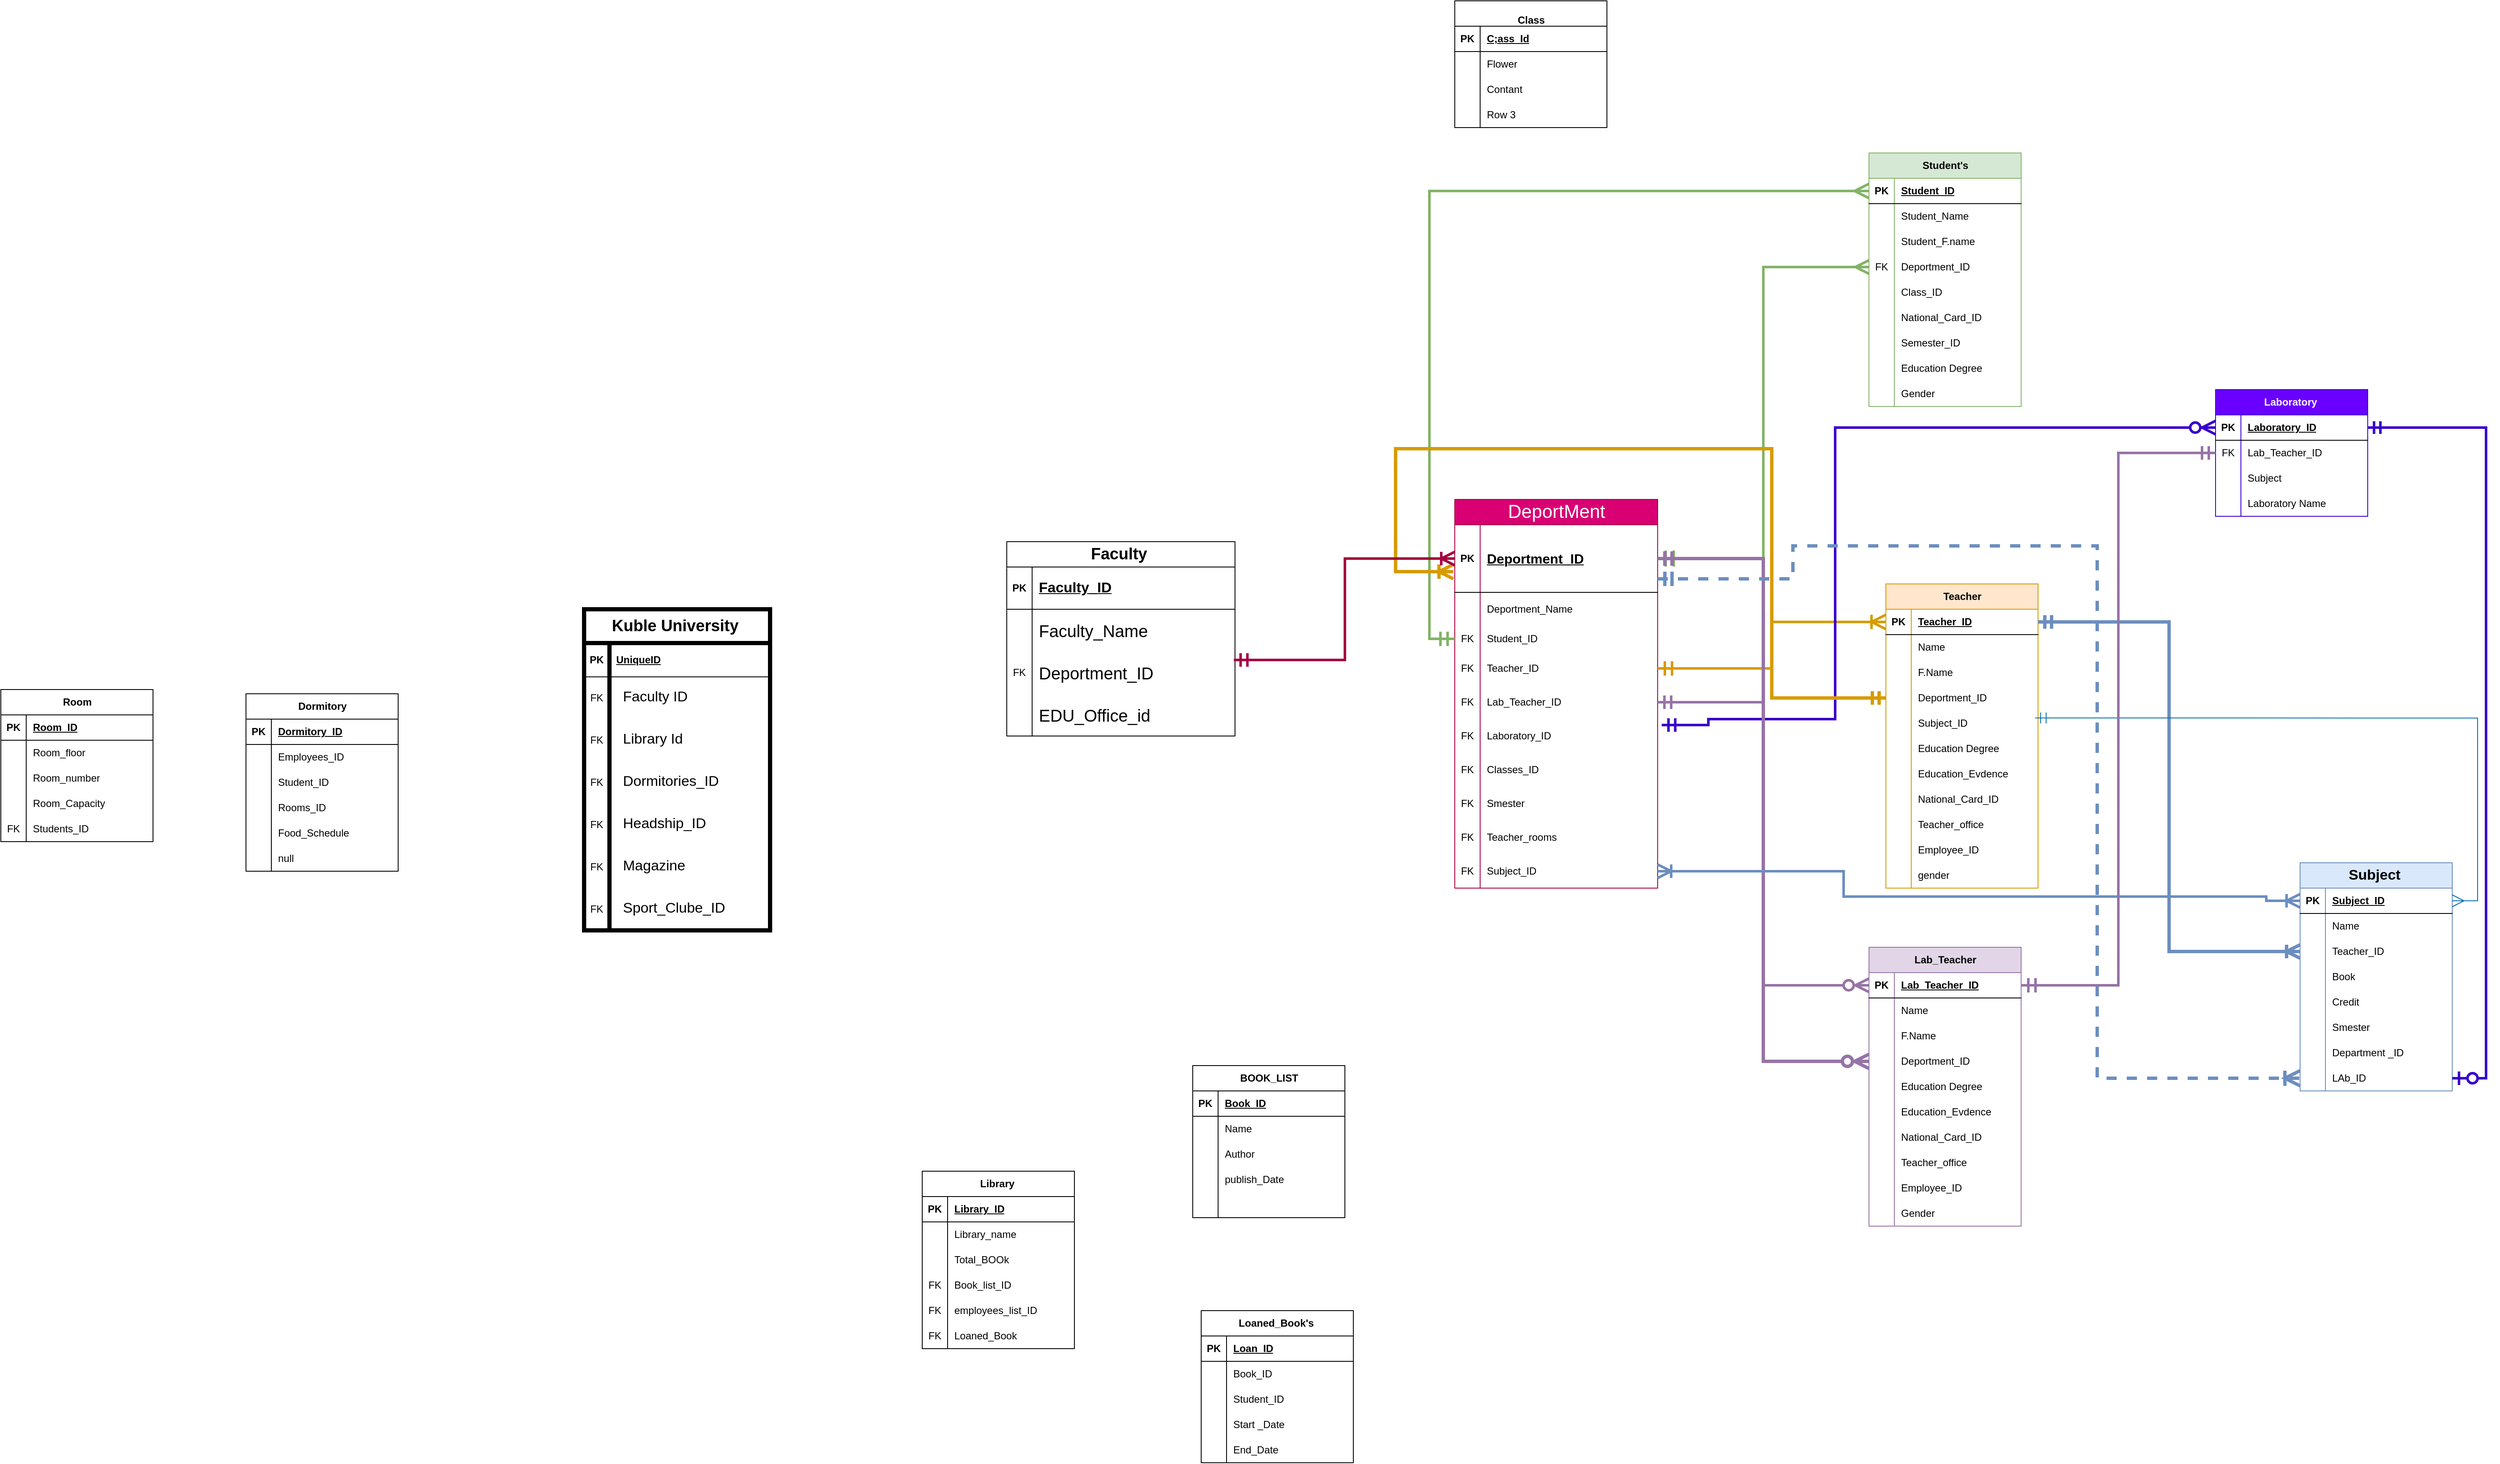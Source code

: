 <mxfile version="26.2.2">
  <diagram name="Page-1" id="t-ghZoE-_Kv6BBNgtWoa">
    <mxGraphModel dx="1956" dy="1816" grid="1" gridSize="10" guides="1" tooltips="1" connect="1" arrows="1" fold="1" page="1" pageScale="1" pageWidth="850" pageHeight="1100" math="0" shadow="0">
      <root>
        <mxCell id="0" />
        <mxCell id="1" parent="0" />
        <mxCell id="MSWrmg8L-1vJ9PuRJOgR-1" value="&lt;font style=&quot;font-size: 19px;&quot;&gt;Kuble University&amp;nbsp;&lt;/font&gt;" style="shape=table;startSize=40;container=1;collapsible=1;childLayout=tableLayout;fixedRows=1;rowLines=0;fontStyle=1;align=center;resizeLast=1;html=1;strokeWidth=5;" parent="1" vertex="1">
          <mxGeometry x="280" y="310" width="220" height="380" as="geometry" />
        </mxCell>
        <mxCell id="MSWrmg8L-1vJ9PuRJOgR-2" value="" style="shape=tableRow;horizontal=0;startSize=0;swimlaneHead=0;swimlaneBody=0;fillColor=none;collapsible=0;dropTarget=0;points=[[0,0.5],[1,0.5]];portConstraint=eastwest;top=0;left=0;right=0;bottom=1;" parent="MSWrmg8L-1vJ9PuRJOgR-1" vertex="1">
          <mxGeometry y="40" width="220" height="40" as="geometry" />
        </mxCell>
        <mxCell id="MSWrmg8L-1vJ9PuRJOgR-3" value="PK" style="shape=partialRectangle;connectable=0;fillColor=none;top=0;left=0;bottom=0;right=0;fontStyle=1;overflow=hidden;whiteSpace=wrap;html=1;" parent="MSWrmg8L-1vJ9PuRJOgR-2" vertex="1">
          <mxGeometry width="30" height="40" as="geometry">
            <mxRectangle width="30" height="40" as="alternateBounds" />
          </mxGeometry>
        </mxCell>
        <mxCell id="MSWrmg8L-1vJ9PuRJOgR-4" value="UniqueID" style="shape=partialRectangle;connectable=0;fillColor=none;top=0;left=0;bottom=0;right=0;align=left;spacingLeft=6;fontStyle=5;overflow=hidden;whiteSpace=wrap;html=1;" parent="MSWrmg8L-1vJ9PuRJOgR-2" vertex="1">
          <mxGeometry x="30" width="190" height="40" as="geometry">
            <mxRectangle width="190" height="40" as="alternateBounds" />
          </mxGeometry>
        </mxCell>
        <mxCell id="MSWrmg8L-1vJ9PuRJOgR-27" value="" style="shape=tableRow;horizontal=0;startSize=0;swimlaneHead=0;swimlaneBody=0;fillColor=none;collapsible=0;dropTarget=0;points=[[0,0.5],[1,0.5]];portConstraint=eastwest;top=0;left=0;right=0;bottom=0;" parent="MSWrmg8L-1vJ9PuRJOgR-1" vertex="1">
          <mxGeometry y="80" width="220" height="50" as="geometry" />
        </mxCell>
        <mxCell id="MSWrmg8L-1vJ9PuRJOgR-28" value="FK" style="shape=partialRectangle;connectable=0;fillColor=none;top=0;left=0;bottom=0;right=0;editable=1;overflow=hidden;whiteSpace=wrap;html=1;" parent="MSWrmg8L-1vJ9PuRJOgR-27" vertex="1">
          <mxGeometry width="30" height="50" as="geometry">
            <mxRectangle width="30" height="50" as="alternateBounds" />
          </mxGeometry>
        </mxCell>
        <mxCell id="MSWrmg8L-1vJ9PuRJOgR-29" value="Faculty ID" style="shape=partialRectangle;connectable=0;fillColor=none;top=0;left=0;bottom=0;right=0;align=left;spacingLeft=9;overflow=hidden;whiteSpace=wrap;html=1;spacing=7;spacingBottom=2;fontSize=17;" parent="MSWrmg8L-1vJ9PuRJOgR-27" vertex="1">
          <mxGeometry x="30" width="190" height="50" as="geometry">
            <mxRectangle width="190" height="50" as="alternateBounds" />
          </mxGeometry>
        </mxCell>
        <mxCell id="SbRaM2KIiNqMXiytpGii-35" value="" style="shape=tableRow;horizontal=0;startSize=0;swimlaneHead=0;swimlaneBody=0;fillColor=none;collapsible=0;dropTarget=0;points=[[0,0.5],[1,0.5]];portConstraint=eastwest;top=0;left=0;right=0;bottom=0;" parent="MSWrmg8L-1vJ9PuRJOgR-1" vertex="1">
          <mxGeometry y="130" width="220" height="50" as="geometry" />
        </mxCell>
        <mxCell id="SbRaM2KIiNqMXiytpGii-36" value="FK" style="shape=partialRectangle;connectable=0;fillColor=none;top=0;left=0;bottom=0;right=0;editable=1;overflow=hidden;whiteSpace=wrap;html=1;" parent="SbRaM2KIiNqMXiytpGii-35" vertex="1">
          <mxGeometry width="30" height="50" as="geometry">
            <mxRectangle width="30" height="50" as="alternateBounds" />
          </mxGeometry>
        </mxCell>
        <mxCell id="SbRaM2KIiNqMXiytpGii-37" value="Library Id" style="shape=partialRectangle;connectable=0;fillColor=none;top=0;left=0;bottom=0;right=0;align=left;spacingLeft=9;overflow=hidden;whiteSpace=wrap;html=1;spacing=7;spacingBottom=2;fontSize=17;" parent="SbRaM2KIiNqMXiytpGii-35" vertex="1">
          <mxGeometry x="30" width="190" height="50" as="geometry">
            <mxRectangle width="190" height="50" as="alternateBounds" />
          </mxGeometry>
        </mxCell>
        <mxCell id="SbRaM2KIiNqMXiytpGii-38" value="" style="shape=tableRow;horizontal=0;startSize=0;swimlaneHead=0;swimlaneBody=0;fillColor=none;collapsible=0;dropTarget=0;points=[[0,0.5],[1,0.5]];portConstraint=eastwest;top=0;left=0;right=0;bottom=0;" parent="MSWrmg8L-1vJ9PuRJOgR-1" vertex="1">
          <mxGeometry y="180" width="220" height="50" as="geometry" />
        </mxCell>
        <mxCell id="SbRaM2KIiNqMXiytpGii-39" value="FK" style="shape=partialRectangle;connectable=0;fillColor=none;top=0;left=0;bottom=0;right=0;editable=1;overflow=hidden;whiteSpace=wrap;html=1;" parent="SbRaM2KIiNqMXiytpGii-38" vertex="1">
          <mxGeometry width="30" height="50" as="geometry">
            <mxRectangle width="30" height="50" as="alternateBounds" />
          </mxGeometry>
        </mxCell>
        <mxCell id="SbRaM2KIiNqMXiytpGii-40" value="Dormitories_ID" style="shape=partialRectangle;connectable=0;fillColor=none;top=0;left=0;bottom=0;right=0;align=left;spacingLeft=9;overflow=hidden;whiteSpace=wrap;html=1;spacing=7;spacingBottom=2;fontSize=17;" parent="SbRaM2KIiNqMXiytpGii-38" vertex="1">
          <mxGeometry x="30" width="190" height="50" as="geometry">
            <mxRectangle width="190" height="50" as="alternateBounds" />
          </mxGeometry>
        </mxCell>
        <mxCell id="SbRaM2KIiNqMXiytpGii-41" value="" style="shape=tableRow;horizontal=0;startSize=0;swimlaneHead=0;swimlaneBody=0;fillColor=none;collapsible=0;dropTarget=0;points=[[0,0.5],[1,0.5]];portConstraint=eastwest;top=0;left=0;right=0;bottom=0;" parent="MSWrmg8L-1vJ9PuRJOgR-1" vertex="1">
          <mxGeometry y="230" width="220" height="50" as="geometry" />
        </mxCell>
        <mxCell id="SbRaM2KIiNqMXiytpGii-42" value="FK" style="shape=partialRectangle;connectable=0;fillColor=none;top=0;left=0;bottom=0;right=0;editable=1;overflow=hidden;whiteSpace=wrap;html=1;" parent="SbRaM2KIiNqMXiytpGii-41" vertex="1">
          <mxGeometry width="30" height="50" as="geometry">
            <mxRectangle width="30" height="50" as="alternateBounds" />
          </mxGeometry>
        </mxCell>
        <mxCell id="SbRaM2KIiNqMXiytpGii-43" value="Headship_ID" style="shape=partialRectangle;connectable=0;fillColor=none;top=0;left=0;bottom=0;right=0;align=left;spacingLeft=9;overflow=hidden;whiteSpace=wrap;html=1;spacing=7;spacingBottom=2;fontSize=17;" parent="SbRaM2KIiNqMXiytpGii-41" vertex="1">
          <mxGeometry x="30" width="190" height="50" as="geometry">
            <mxRectangle width="190" height="50" as="alternateBounds" />
          </mxGeometry>
        </mxCell>
        <mxCell id="SbRaM2KIiNqMXiytpGii-44" value="" style="shape=tableRow;horizontal=0;startSize=0;swimlaneHead=0;swimlaneBody=0;fillColor=none;collapsible=0;dropTarget=0;points=[[0,0.5],[1,0.5]];portConstraint=eastwest;top=0;left=0;right=0;bottom=0;" parent="MSWrmg8L-1vJ9PuRJOgR-1" vertex="1">
          <mxGeometry y="280" width="220" height="50" as="geometry" />
        </mxCell>
        <mxCell id="SbRaM2KIiNqMXiytpGii-45" value="FK" style="shape=partialRectangle;connectable=0;fillColor=none;top=0;left=0;bottom=0;right=0;editable=1;overflow=hidden;whiteSpace=wrap;html=1;" parent="SbRaM2KIiNqMXiytpGii-44" vertex="1">
          <mxGeometry width="30" height="50" as="geometry">
            <mxRectangle width="30" height="50" as="alternateBounds" />
          </mxGeometry>
        </mxCell>
        <mxCell id="SbRaM2KIiNqMXiytpGii-46" value="Magazine&amp;nbsp;" style="shape=partialRectangle;connectable=0;fillColor=none;top=0;left=0;bottom=0;right=0;align=left;spacingLeft=9;overflow=hidden;whiteSpace=wrap;html=1;spacing=7;spacingBottom=2;fontSize=17;" parent="SbRaM2KIiNqMXiytpGii-44" vertex="1">
          <mxGeometry x="30" width="190" height="50" as="geometry">
            <mxRectangle width="190" height="50" as="alternateBounds" />
          </mxGeometry>
        </mxCell>
        <mxCell id="SbRaM2KIiNqMXiytpGii-47" value="" style="shape=tableRow;horizontal=0;startSize=0;swimlaneHead=0;swimlaneBody=0;fillColor=none;collapsible=0;dropTarget=0;points=[[0,0.5],[1,0.5]];portConstraint=eastwest;top=0;left=0;right=0;bottom=0;" parent="MSWrmg8L-1vJ9PuRJOgR-1" vertex="1">
          <mxGeometry y="330" width="220" height="50" as="geometry" />
        </mxCell>
        <mxCell id="SbRaM2KIiNqMXiytpGii-48" value="FK" style="shape=partialRectangle;connectable=0;fillColor=none;top=0;left=0;bottom=0;right=0;editable=1;overflow=hidden;whiteSpace=wrap;html=1;" parent="SbRaM2KIiNqMXiytpGii-47" vertex="1">
          <mxGeometry width="30" height="50" as="geometry">
            <mxRectangle width="30" height="50" as="alternateBounds" />
          </mxGeometry>
        </mxCell>
        <mxCell id="SbRaM2KIiNqMXiytpGii-49" value="Sport_Clube_ID" style="shape=partialRectangle;connectable=0;fillColor=none;top=0;left=0;bottom=0;right=0;align=left;spacingLeft=9;overflow=hidden;whiteSpace=wrap;html=1;spacing=7;spacingBottom=2;fontSize=17;" parent="SbRaM2KIiNqMXiytpGii-47" vertex="1">
          <mxGeometry x="30" width="190" height="50" as="geometry">
            <mxRectangle width="190" height="50" as="alternateBounds" />
          </mxGeometry>
        </mxCell>
        <mxCell id="oWZcQhQBi2MZIgWci9ZN-17" value="Faculty&amp;nbsp;" style="shape=table;startSize=30;container=1;collapsible=1;childLayout=tableLayout;fixedRows=1;rowLines=0;fontStyle=1;align=center;resizeLast=1;html=1;fontSize=19;" parent="1" vertex="1">
          <mxGeometry x="780" y="230" width="270" height="230" as="geometry" />
        </mxCell>
        <mxCell id="oWZcQhQBi2MZIgWci9ZN-18" value="" style="shape=tableRow;horizontal=0;startSize=0;swimlaneHead=0;swimlaneBody=0;fillColor=none;collapsible=0;dropTarget=0;points=[[0,0.5],[1,0.5]];portConstraint=eastwest;top=0;left=0;right=0;bottom=1;" parent="oWZcQhQBi2MZIgWci9ZN-17" vertex="1">
          <mxGeometry y="30" width="270" height="50" as="geometry" />
        </mxCell>
        <mxCell id="oWZcQhQBi2MZIgWci9ZN-19" value="PK" style="shape=partialRectangle;connectable=0;fillColor=none;top=0;left=0;bottom=0;right=0;fontStyle=1;overflow=hidden;whiteSpace=wrap;html=1;" parent="oWZcQhQBi2MZIgWci9ZN-18" vertex="1">
          <mxGeometry width="30" height="50" as="geometry">
            <mxRectangle width="30" height="50" as="alternateBounds" />
          </mxGeometry>
        </mxCell>
        <mxCell id="oWZcQhQBi2MZIgWci9ZN-20" value="Faculty_ID" style="shape=partialRectangle;connectable=0;fillColor=none;top=0;left=0;bottom=0;right=0;align=left;spacingLeft=6;fontStyle=5;overflow=hidden;whiteSpace=wrap;html=1;fontSize=17;" parent="oWZcQhQBi2MZIgWci9ZN-18" vertex="1">
          <mxGeometry x="30" width="240" height="50" as="geometry">
            <mxRectangle width="240" height="50" as="alternateBounds" />
          </mxGeometry>
        </mxCell>
        <mxCell id="oWZcQhQBi2MZIgWci9ZN-21" value="" style="shape=tableRow;horizontal=0;startSize=0;swimlaneHead=0;swimlaneBody=0;fillColor=none;collapsible=0;dropTarget=0;points=[[0,0.5],[1,0.5]];portConstraint=eastwest;top=0;left=0;right=0;bottom=0;" parent="oWZcQhQBi2MZIgWci9ZN-17" vertex="1">
          <mxGeometry y="80" width="270" height="50" as="geometry" />
        </mxCell>
        <mxCell id="oWZcQhQBi2MZIgWci9ZN-22" value="" style="shape=partialRectangle;connectable=0;fillColor=none;top=0;left=0;bottom=0;right=0;editable=1;overflow=hidden;whiteSpace=wrap;html=1;" parent="oWZcQhQBi2MZIgWci9ZN-21" vertex="1">
          <mxGeometry width="30" height="50" as="geometry">
            <mxRectangle width="30" height="50" as="alternateBounds" />
          </mxGeometry>
        </mxCell>
        <mxCell id="oWZcQhQBi2MZIgWci9ZN-23" value="Faculty_Name" style="shape=partialRectangle;connectable=0;fillColor=none;top=0;left=0;bottom=0;right=0;align=left;spacingLeft=6;overflow=hidden;whiteSpace=wrap;html=1;fontSize=20;" parent="oWZcQhQBi2MZIgWci9ZN-21" vertex="1">
          <mxGeometry x="30" width="240" height="50" as="geometry">
            <mxRectangle width="240" height="50" as="alternateBounds" />
          </mxGeometry>
        </mxCell>
        <mxCell id="oWZcQhQBi2MZIgWci9ZN-30" value="" style="shape=tableRow;horizontal=0;startSize=0;swimlaneHead=0;swimlaneBody=0;fillColor=none;collapsible=0;dropTarget=0;points=[[0,0.5],[1,0.5]];portConstraint=eastwest;top=0;left=0;right=0;bottom=0;" parent="oWZcQhQBi2MZIgWci9ZN-17" vertex="1">
          <mxGeometry y="130" width="270" height="50" as="geometry" />
        </mxCell>
        <mxCell id="oWZcQhQBi2MZIgWci9ZN-31" value="FK" style="shape=partialRectangle;connectable=0;fillColor=none;top=0;left=0;bottom=0;right=0;editable=1;overflow=hidden;whiteSpace=wrap;html=1;" parent="oWZcQhQBi2MZIgWci9ZN-30" vertex="1">
          <mxGeometry width="30" height="50" as="geometry">
            <mxRectangle width="30" height="50" as="alternateBounds" />
          </mxGeometry>
        </mxCell>
        <mxCell id="oWZcQhQBi2MZIgWci9ZN-32" value="Deportment_ID" style="shape=partialRectangle;connectable=0;fillColor=none;top=0;left=0;bottom=0;right=0;align=left;spacingLeft=6;overflow=hidden;whiteSpace=wrap;html=1;fontSize=20;" parent="oWZcQhQBi2MZIgWci9ZN-30" vertex="1">
          <mxGeometry x="30" width="240" height="50" as="geometry">
            <mxRectangle width="240" height="50" as="alternateBounds" />
          </mxGeometry>
        </mxCell>
        <mxCell id="oWZcQhQBi2MZIgWci9ZN-33" value="" style="shape=tableRow;horizontal=0;startSize=0;swimlaneHead=0;swimlaneBody=0;fillColor=none;collapsible=0;dropTarget=0;points=[[0,0.5],[1,0.5]];portConstraint=eastwest;top=0;left=0;right=0;bottom=0;" parent="oWZcQhQBi2MZIgWci9ZN-17" vertex="1">
          <mxGeometry y="180" width="270" height="50" as="geometry" />
        </mxCell>
        <mxCell id="oWZcQhQBi2MZIgWci9ZN-34" value="" style="shape=partialRectangle;connectable=0;fillColor=none;top=0;left=0;bottom=0;right=0;editable=1;overflow=hidden;whiteSpace=wrap;html=1;" parent="oWZcQhQBi2MZIgWci9ZN-33" vertex="1">
          <mxGeometry width="30" height="50" as="geometry">
            <mxRectangle width="30" height="50" as="alternateBounds" />
          </mxGeometry>
        </mxCell>
        <mxCell id="oWZcQhQBi2MZIgWci9ZN-35" value="EDU_Office_id" style="shape=partialRectangle;connectable=0;fillColor=none;top=0;left=0;bottom=0;right=0;align=left;spacingLeft=6;overflow=hidden;whiteSpace=wrap;html=1;fontSize=20;" parent="oWZcQhQBi2MZIgWci9ZN-33" vertex="1">
          <mxGeometry x="30" width="240" height="50" as="geometry">
            <mxRectangle width="240" height="50" as="alternateBounds" />
          </mxGeometry>
        </mxCell>
        <mxCell id="oWZcQhQBi2MZIgWci9ZN-36" value="&lt;span style=&quot;font-weight: normal;&quot;&gt;&lt;font style=&quot;font-size: 22px;&quot;&gt;DeportMent&lt;/font&gt;&lt;/span&gt;" style="shape=table;startSize=30;container=1;collapsible=1;childLayout=tableLayout;fixedRows=1;rowLines=0;fontStyle=1;align=center;resizeLast=1;html=1;fillColor=#d80073;fontColor=#ffffff;strokeColor=#A50040;" parent="1" vertex="1">
          <mxGeometry x="1310" y="180" width="240" height="460" as="geometry" />
        </mxCell>
        <mxCell id="oWZcQhQBi2MZIgWci9ZN-37" value="" style="shape=tableRow;horizontal=0;startSize=0;swimlaneHead=0;swimlaneBody=0;fillColor=none;collapsible=0;dropTarget=0;points=[[0,0.5],[1,0.5]];portConstraint=eastwest;top=0;left=0;right=0;bottom=1;" parent="oWZcQhQBi2MZIgWci9ZN-36" vertex="1">
          <mxGeometry y="30" width="240" height="80" as="geometry" />
        </mxCell>
        <mxCell id="oWZcQhQBi2MZIgWci9ZN-38" value="PK" style="shape=partialRectangle;connectable=0;fillColor=none;top=0;left=0;bottom=0;right=0;fontStyle=1;overflow=hidden;whiteSpace=wrap;html=1;" parent="oWZcQhQBi2MZIgWci9ZN-37" vertex="1">
          <mxGeometry width="30" height="80" as="geometry">
            <mxRectangle width="30" height="80" as="alternateBounds" />
          </mxGeometry>
        </mxCell>
        <mxCell id="oWZcQhQBi2MZIgWci9ZN-39" value="&lt;font style=&quot;font-size: 16px;&quot;&gt;Deportment_ID&lt;/font&gt;" style="shape=partialRectangle;connectable=0;fillColor=none;top=0;left=0;bottom=0;right=0;align=left;spacingLeft=6;fontStyle=5;overflow=hidden;whiteSpace=wrap;html=1;" parent="oWZcQhQBi2MZIgWci9ZN-37" vertex="1">
          <mxGeometry x="30" width="210" height="80" as="geometry">
            <mxRectangle width="210" height="80" as="alternateBounds" />
          </mxGeometry>
        </mxCell>
        <mxCell id="oWZcQhQBi2MZIgWci9ZN-40" value="" style="shape=tableRow;horizontal=0;startSize=0;swimlaneHead=0;swimlaneBody=0;fillColor=none;collapsible=0;dropTarget=0;points=[[0,0.5],[1,0.5]];portConstraint=eastwest;top=0;left=0;right=0;bottom=0;" parent="oWZcQhQBi2MZIgWci9ZN-36" vertex="1">
          <mxGeometry y="110" width="240" height="40" as="geometry" />
        </mxCell>
        <mxCell id="oWZcQhQBi2MZIgWci9ZN-41" value="" style="shape=partialRectangle;connectable=0;fillColor=none;top=0;left=0;bottom=0;right=0;editable=1;overflow=hidden;whiteSpace=wrap;html=1;" parent="oWZcQhQBi2MZIgWci9ZN-40" vertex="1">
          <mxGeometry width="30" height="40" as="geometry">
            <mxRectangle width="30" height="40" as="alternateBounds" />
          </mxGeometry>
        </mxCell>
        <mxCell id="oWZcQhQBi2MZIgWci9ZN-42" value="Deportment_Name" style="shape=partialRectangle;connectable=0;fillColor=none;top=0;left=0;bottom=0;right=0;align=left;spacingLeft=6;overflow=hidden;whiteSpace=wrap;html=1;" parent="oWZcQhQBi2MZIgWci9ZN-40" vertex="1">
          <mxGeometry x="30" width="210" height="40" as="geometry">
            <mxRectangle width="210" height="40" as="alternateBounds" />
          </mxGeometry>
        </mxCell>
        <mxCell id="oWZcQhQBi2MZIgWci9ZN-43" value="" style="shape=tableRow;horizontal=0;startSize=0;swimlaneHead=0;swimlaneBody=0;fillColor=none;collapsible=0;dropTarget=0;points=[[0,0.5],[1,0.5]];portConstraint=eastwest;top=0;left=0;right=0;bottom=0;" parent="oWZcQhQBi2MZIgWci9ZN-36" vertex="1">
          <mxGeometry y="150" width="240" height="30" as="geometry" />
        </mxCell>
        <mxCell id="oWZcQhQBi2MZIgWci9ZN-44" value="FK" style="shape=partialRectangle;connectable=0;fillColor=none;top=0;left=0;bottom=0;right=0;editable=1;overflow=hidden;whiteSpace=wrap;html=1;" parent="oWZcQhQBi2MZIgWci9ZN-43" vertex="1">
          <mxGeometry width="30" height="30" as="geometry">
            <mxRectangle width="30" height="30" as="alternateBounds" />
          </mxGeometry>
        </mxCell>
        <mxCell id="oWZcQhQBi2MZIgWci9ZN-45" value="Student_ID" style="shape=partialRectangle;connectable=0;fillColor=none;top=0;left=0;bottom=0;right=0;align=left;spacingLeft=6;overflow=hidden;whiteSpace=wrap;html=1;" parent="oWZcQhQBi2MZIgWci9ZN-43" vertex="1">
          <mxGeometry x="30" width="210" height="30" as="geometry">
            <mxRectangle width="210" height="30" as="alternateBounds" />
          </mxGeometry>
        </mxCell>
        <mxCell id="oWZcQhQBi2MZIgWci9ZN-46" value="" style="shape=tableRow;horizontal=0;startSize=0;swimlaneHead=0;swimlaneBody=0;fillColor=none;collapsible=0;dropTarget=0;points=[[0,0.5],[1,0.5]];portConstraint=eastwest;top=0;left=0;right=0;bottom=0;" parent="oWZcQhQBi2MZIgWci9ZN-36" vertex="1">
          <mxGeometry y="180" width="240" height="40" as="geometry" />
        </mxCell>
        <mxCell id="oWZcQhQBi2MZIgWci9ZN-47" value="FK" style="shape=partialRectangle;connectable=0;fillColor=none;top=0;left=0;bottom=0;right=0;editable=1;overflow=hidden;whiteSpace=wrap;html=1;" parent="oWZcQhQBi2MZIgWci9ZN-46" vertex="1">
          <mxGeometry width="30" height="40" as="geometry">
            <mxRectangle width="30" height="40" as="alternateBounds" />
          </mxGeometry>
        </mxCell>
        <mxCell id="oWZcQhQBi2MZIgWci9ZN-48" value="Teacher_ID" style="shape=partialRectangle;connectable=0;fillColor=none;top=0;left=0;bottom=0;right=0;align=left;spacingLeft=6;overflow=hidden;whiteSpace=wrap;html=1;" parent="oWZcQhQBi2MZIgWci9ZN-46" vertex="1">
          <mxGeometry x="30" width="210" height="40" as="geometry">
            <mxRectangle width="210" height="40" as="alternateBounds" />
          </mxGeometry>
        </mxCell>
        <mxCell id="oWZcQhQBi2MZIgWci9ZN-53" value="" style="shape=tableRow;horizontal=0;startSize=0;swimlaneHead=0;swimlaneBody=0;fillColor=none;collapsible=0;dropTarget=0;points=[[0,0.5],[1,0.5]];portConstraint=eastwest;top=0;left=0;right=0;bottom=0;" parent="oWZcQhQBi2MZIgWci9ZN-36" vertex="1">
          <mxGeometry y="220" width="240" height="40" as="geometry" />
        </mxCell>
        <mxCell id="oWZcQhQBi2MZIgWci9ZN-54" value="FK" style="shape=partialRectangle;connectable=0;fillColor=none;top=0;left=0;bottom=0;right=0;editable=1;overflow=hidden;whiteSpace=wrap;html=1;" parent="oWZcQhQBi2MZIgWci9ZN-53" vertex="1">
          <mxGeometry width="30" height="40" as="geometry">
            <mxRectangle width="30" height="40" as="alternateBounds" />
          </mxGeometry>
        </mxCell>
        <mxCell id="oWZcQhQBi2MZIgWci9ZN-55" value="Lab_Teacher_ID" style="shape=partialRectangle;connectable=0;fillColor=none;top=0;left=0;bottom=0;right=0;align=left;spacingLeft=6;overflow=hidden;whiteSpace=wrap;html=1;" parent="oWZcQhQBi2MZIgWci9ZN-53" vertex="1">
          <mxGeometry x="30" width="210" height="40" as="geometry">
            <mxRectangle width="210" height="40" as="alternateBounds" />
          </mxGeometry>
        </mxCell>
        <mxCell id="oWZcQhQBi2MZIgWci9ZN-56" value="" style="shape=tableRow;horizontal=0;startSize=0;swimlaneHead=0;swimlaneBody=0;fillColor=none;collapsible=0;dropTarget=0;points=[[0,0.5],[1,0.5]];portConstraint=eastwest;top=0;left=0;right=0;bottom=0;" parent="oWZcQhQBi2MZIgWci9ZN-36" vertex="1">
          <mxGeometry y="260" width="240" height="40" as="geometry" />
        </mxCell>
        <mxCell id="oWZcQhQBi2MZIgWci9ZN-57" value="FK" style="shape=partialRectangle;connectable=0;fillColor=none;top=0;left=0;bottom=0;right=0;editable=1;overflow=hidden;whiteSpace=wrap;html=1;" parent="oWZcQhQBi2MZIgWci9ZN-56" vertex="1">
          <mxGeometry width="30" height="40" as="geometry">
            <mxRectangle width="30" height="40" as="alternateBounds" />
          </mxGeometry>
        </mxCell>
        <mxCell id="oWZcQhQBi2MZIgWci9ZN-58" value="Laboratory_ID&amp;nbsp;" style="shape=partialRectangle;connectable=0;fillColor=none;top=0;left=0;bottom=0;right=0;align=left;spacingLeft=6;overflow=hidden;whiteSpace=wrap;html=1;" parent="oWZcQhQBi2MZIgWci9ZN-56" vertex="1">
          <mxGeometry x="30" width="210" height="40" as="geometry">
            <mxRectangle width="210" height="40" as="alternateBounds" />
          </mxGeometry>
        </mxCell>
        <mxCell id="oWZcQhQBi2MZIgWci9ZN-59" value="" style="shape=tableRow;horizontal=0;startSize=0;swimlaneHead=0;swimlaneBody=0;fillColor=none;collapsible=0;dropTarget=0;points=[[0,0.5],[1,0.5]];portConstraint=eastwest;top=0;left=0;right=0;bottom=0;" parent="oWZcQhQBi2MZIgWci9ZN-36" vertex="1">
          <mxGeometry y="300" width="240" height="40" as="geometry" />
        </mxCell>
        <mxCell id="oWZcQhQBi2MZIgWci9ZN-60" value="FK" style="shape=partialRectangle;connectable=0;fillColor=none;top=0;left=0;bottom=0;right=0;editable=1;overflow=hidden;whiteSpace=wrap;html=1;" parent="oWZcQhQBi2MZIgWci9ZN-59" vertex="1">
          <mxGeometry width="30" height="40" as="geometry">
            <mxRectangle width="30" height="40" as="alternateBounds" />
          </mxGeometry>
        </mxCell>
        <mxCell id="oWZcQhQBi2MZIgWci9ZN-61" value="Classes_ID" style="shape=partialRectangle;connectable=0;fillColor=none;top=0;left=0;bottom=0;right=0;align=left;spacingLeft=6;overflow=hidden;whiteSpace=wrap;html=1;" parent="oWZcQhQBi2MZIgWci9ZN-59" vertex="1">
          <mxGeometry x="30" width="210" height="40" as="geometry">
            <mxRectangle width="210" height="40" as="alternateBounds" />
          </mxGeometry>
        </mxCell>
        <mxCell id="oWZcQhQBi2MZIgWci9ZN-138" value="" style="shape=tableRow;horizontal=0;startSize=0;swimlaneHead=0;swimlaneBody=0;fillColor=none;collapsible=0;dropTarget=0;points=[[0,0.5],[1,0.5]];portConstraint=eastwest;top=0;left=0;right=0;bottom=0;" parent="oWZcQhQBi2MZIgWci9ZN-36" vertex="1">
          <mxGeometry y="340" width="240" height="40" as="geometry" />
        </mxCell>
        <mxCell id="oWZcQhQBi2MZIgWci9ZN-139" value="FK" style="shape=partialRectangle;connectable=0;fillColor=none;top=0;left=0;bottom=0;right=0;editable=1;overflow=hidden;whiteSpace=wrap;html=1;" parent="oWZcQhQBi2MZIgWci9ZN-138" vertex="1">
          <mxGeometry width="30" height="40" as="geometry">
            <mxRectangle width="30" height="40" as="alternateBounds" />
          </mxGeometry>
        </mxCell>
        <mxCell id="oWZcQhQBi2MZIgWci9ZN-140" value="Smester" style="shape=partialRectangle;connectable=0;fillColor=none;top=0;left=0;bottom=0;right=0;align=left;spacingLeft=6;overflow=hidden;whiteSpace=wrap;html=1;" parent="oWZcQhQBi2MZIgWci9ZN-138" vertex="1">
          <mxGeometry x="30" width="210" height="40" as="geometry">
            <mxRectangle width="210" height="40" as="alternateBounds" />
          </mxGeometry>
        </mxCell>
        <mxCell id="U2NCIN4-_GtKNTxyQUw1-1" value="" style="shape=tableRow;horizontal=0;startSize=0;swimlaneHead=0;swimlaneBody=0;fillColor=none;collapsible=0;dropTarget=0;points=[[0,0.5],[1,0.5]];portConstraint=eastwest;top=0;left=0;right=0;bottom=0;" parent="oWZcQhQBi2MZIgWci9ZN-36" vertex="1">
          <mxGeometry y="380" width="240" height="40" as="geometry" />
        </mxCell>
        <mxCell id="U2NCIN4-_GtKNTxyQUw1-2" value="FK" style="shape=partialRectangle;connectable=0;fillColor=none;top=0;left=0;bottom=0;right=0;editable=1;overflow=hidden;whiteSpace=wrap;html=1;" parent="U2NCIN4-_GtKNTxyQUw1-1" vertex="1">
          <mxGeometry width="30" height="40" as="geometry">
            <mxRectangle width="30" height="40" as="alternateBounds" />
          </mxGeometry>
        </mxCell>
        <mxCell id="U2NCIN4-_GtKNTxyQUw1-3" value="Teacher_rooms" style="shape=partialRectangle;connectable=0;fillColor=none;top=0;left=0;bottom=0;right=0;align=left;spacingLeft=6;overflow=hidden;whiteSpace=wrap;html=1;" parent="U2NCIN4-_GtKNTxyQUw1-1" vertex="1">
          <mxGeometry x="30" width="210" height="40" as="geometry">
            <mxRectangle width="210" height="40" as="alternateBounds" />
          </mxGeometry>
        </mxCell>
        <mxCell id="U2NCIN4-_GtKNTxyQUw1-35" value="" style="shape=tableRow;horizontal=0;startSize=0;swimlaneHead=0;swimlaneBody=0;fillColor=none;collapsible=0;dropTarget=0;points=[[0,0.5],[1,0.5]];portConstraint=eastwest;top=0;left=0;right=0;bottom=0;" parent="oWZcQhQBi2MZIgWci9ZN-36" vertex="1">
          <mxGeometry y="420" width="240" height="40" as="geometry" />
        </mxCell>
        <mxCell id="U2NCIN4-_GtKNTxyQUw1-36" value="FK" style="shape=partialRectangle;connectable=0;fillColor=none;top=0;left=0;bottom=0;right=0;editable=1;overflow=hidden;whiteSpace=wrap;html=1;" parent="U2NCIN4-_GtKNTxyQUw1-35" vertex="1">
          <mxGeometry width="30" height="40" as="geometry">
            <mxRectangle width="30" height="40" as="alternateBounds" />
          </mxGeometry>
        </mxCell>
        <mxCell id="U2NCIN4-_GtKNTxyQUw1-37" value="Subject_ID" style="shape=partialRectangle;connectable=0;fillColor=none;top=0;left=0;bottom=0;right=0;align=left;spacingLeft=6;overflow=hidden;whiteSpace=wrap;html=1;" parent="U2NCIN4-_GtKNTxyQUw1-35" vertex="1">
          <mxGeometry x="30" width="210" height="40" as="geometry">
            <mxRectangle width="210" height="40" as="alternateBounds" />
          </mxGeometry>
        </mxCell>
        <mxCell id="oWZcQhQBi2MZIgWci9ZN-84" value="Student&#39;s" style="shape=table;startSize=30;container=1;collapsible=1;childLayout=tableLayout;fixedRows=1;rowLines=0;fontStyle=1;align=center;resizeLast=1;html=1;fillColor=#d5e8d4;strokeColor=#82b366;" parent="1" vertex="1">
          <mxGeometry x="1800" y="-230" width="180" height="300" as="geometry" />
        </mxCell>
        <mxCell id="oWZcQhQBi2MZIgWci9ZN-85" value="" style="shape=tableRow;horizontal=0;startSize=0;swimlaneHead=0;swimlaneBody=0;fillColor=none;collapsible=0;dropTarget=0;points=[[0,0.5],[1,0.5]];portConstraint=eastwest;top=0;left=0;right=0;bottom=1;" parent="oWZcQhQBi2MZIgWci9ZN-84" vertex="1">
          <mxGeometry y="30" width="180" height="30" as="geometry" />
        </mxCell>
        <mxCell id="oWZcQhQBi2MZIgWci9ZN-86" value="PK" style="shape=partialRectangle;connectable=0;fillColor=none;top=0;left=0;bottom=0;right=0;fontStyle=1;overflow=hidden;whiteSpace=wrap;html=1;" parent="oWZcQhQBi2MZIgWci9ZN-85" vertex="1">
          <mxGeometry width="30" height="30" as="geometry">
            <mxRectangle width="30" height="30" as="alternateBounds" />
          </mxGeometry>
        </mxCell>
        <mxCell id="oWZcQhQBi2MZIgWci9ZN-87" value="Student_ID" style="shape=partialRectangle;connectable=0;fillColor=none;top=0;left=0;bottom=0;right=0;align=left;spacingLeft=6;fontStyle=5;overflow=hidden;whiteSpace=wrap;html=1;" parent="oWZcQhQBi2MZIgWci9ZN-85" vertex="1">
          <mxGeometry x="30" width="150" height="30" as="geometry">
            <mxRectangle width="150" height="30" as="alternateBounds" />
          </mxGeometry>
        </mxCell>
        <mxCell id="oWZcQhQBi2MZIgWci9ZN-88" value="" style="shape=tableRow;horizontal=0;startSize=0;swimlaneHead=0;swimlaneBody=0;fillColor=none;collapsible=0;dropTarget=0;points=[[0,0.5],[1,0.5]];portConstraint=eastwest;top=0;left=0;right=0;bottom=0;" parent="oWZcQhQBi2MZIgWci9ZN-84" vertex="1">
          <mxGeometry y="60" width="180" height="30" as="geometry" />
        </mxCell>
        <mxCell id="oWZcQhQBi2MZIgWci9ZN-89" value="" style="shape=partialRectangle;connectable=0;fillColor=none;top=0;left=0;bottom=0;right=0;editable=1;overflow=hidden;whiteSpace=wrap;html=1;" parent="oWZcQhQBi2MZIgWci9ZN-88" vertex="1">
          <mxGeometry width="30" height="30" as="geometry">
            <mxRectangle width="30" height="30" as="alternateBounds" />
          </mxGeometry>
        </mxCell>
        <mxCell id="oWZcQhQBi2MZIgWci9ZN-90" value="Student_Name" style="shape=partialRectangle;connectable=0;fillColor=none;top=0;left=0;bottom=0;right=0;align=left;spacingLeft=6;overflow=hidden;whiteSpace=wrap;html=1;" parent="oWZcQhQBi2MZIgWci9ZN-88" vertex="1">
          <mxGeometry x="30" width="150" height="30" as="geometry">
            <mxRectangle width="150" height="30" as="alternateBounds" />
          </mxGeometry>
        </mxCell>
        <mxCell id="oWZcQhQBi2MZIgWci9ZN-91" value="" style="shape=tableRow;horizontal=0;startSize=0;swimlaneHead=0;swimlaneBody=0;fillColor=none;collapsible=0;dropTarget=0;points=[[0,0.5],[1,0.5]];portConstraint=eastwest;top=0;left=0;right=0;bottom=0;" parent="oWZcQhQBi2MZIgWci9ZN-84" vertex="1">
          <mxGeometry y="90" width="180" height="30" as="geometry" />
        </mxCell>
        <mxCell id="oWZcQhQBi2MZIgWci9ZN-92" value="" style="shape=partialRectangle;connectable=0;fillColor=none;top=0;left=0;bottom=0;right=0;editable=1;overflow=hidden;whiteSpace=wrap;html=1;" parent="oWZcQhQBi2MZIgWci9ZN-91" vertex="1">
          <mxGeometry width="30" height="30" as="geometry">
            <mxRectangle width="30" height="30" as="alternateBounds" />
          </mxGeometry>
        </mxCell>
        <mxCell id="oWZcQhQBi2MZIgWci9ZN-93" value="Student_F.name" style="shape=partialRectangle;connectable=0;fillColor=none;top=0;left=0;bottom=0;right=0;align=left;spacingLeft=6;overflow=hidden;whiteSpace=wrap;html=1;" parent="oWZcQhQBi2MZIgWci9ZN-91" vertex="1">
          <mxGeometry x="30" width="150" height="30" as="geometry">
            <mxRectangle width="150" height="30" as="alternateBounds" />
          </mxGeometry>
        </mxCell>
        <mxCell id="oWZcQhQBi2MZIgWci9ZN-94" value="" style="shape=tableRow;horizontal=0;startSize=0;swimlaneHead=0;swimlaneBody=0;fillColor=none;collapsible=0;dropTarget=0;points=[[0,0.5],[1,0.5]];portConstraint=eastwest;top=0;left=0;right=0;bottom=0;" parent="oWZcQhQBi2MZIgWci9ZN-84" vertex="1">
          <mxGeometry y="120" width="180" height="30" as="geometry" />
        </mxCell>
        <mxCell id="oWZcQhQBi2MZIgWci9ZN-95" value="FK" style="shape=partialRectangle;connectable=0;fillColor=none;top=0;left=0;bottom=0;right=0;editable=1;overflow=hidden;whiteSpace=wrap;html=1;" parent="oWZcQhQBi2MZIgWci9ZN-94" vertex="1">
          <mxGeometry width="30" height="30" as="geometry">
            <mxRectangle width="30" height="30" as="alternateBounds" />
          </mxGeometry>
        </mxCell>
        <mxCell id="oWZcQhQBi2MZIgWci9ZN-96" value="Deportment_ID&amp;nbsp;" style="shape=partialRectangle;connectable=0;fillColor=none;top=0;left=0;bottom=0;right=0;align=left;spacingLeft=6;overflow=hidden;whiteSpace=wrap;html=1;" parent="oWZcQhQBi2MZIgWci9ZN-94" vertex="1">
          <mxGeometry x="30" width="150" height="30" as="geometry">
            <mxRectangle width="150" height="30" as="alternateBounds" />
          </mxGeometry>
        </mxCell>
        <mxCell id="oWZcQhQBi2MZIgWci9ZN-126" value="" style="shape=tableRow;horizontal=0;startSize=0;swimlaneHead=0;swimlaneBody=0;fillColor=none;collapsible=0;dropTarget=0;points=[[0,0.5],[1,0.5]];portConstraint=eastwest;top=0;left=0;right=0;bottom=0;" parent="oWZcQhQBi2MZIgWci9ZN-84" vertex="1">
          <mxGeometry y="150" width="180" height="30" as="geometry" />
        </mxCell>
        <mxCell id="oWZcQhQBi2MZIgWci9ZN-127" value="" style="shape=partialRectangle;connectable=0;fillColor=none;top=0;left=0;bottom=0;right=0;editable=1;overflow=hidden;whiteSpace=wrap;html=1;" parent="oWZcQhQBi2MZIgWci9ZN-126" vertex="1">
          <mxGeometry width="30" height="30" as="geometry">
            <mxRectangle width="30" height="30" as="alternateBounds" />
          </mxGeometry>
        </mxCell>
        <mxCell id="oWZcQhQBi2MZIgWci9ZN-128" value="Class_ID" style="shape=partialRectangle;connectable=0;fillColor=none;top=0;left=0;bottom=0;right=0;align=left;spacingLeft=6;overflow=hidden;whiteSpace=wrap;html=1;" parent="oWZcQhQBi2MZIgWci9ZN-126" vertex="1">
          <mxGeometry x="30" width="150" height="30" as="geometry">
            <mxRectangle width="150" height="30" as="alternateBounds" />
          </mxGeometry>
        </mxCell>
        <mxCell id="oWZcQhQBi2MZIgWci9ZN-129" value="" style="shape=tableRow;horizontal=0;startSize=0;swimlaneHead=0;swimlaneBody=0;fillColor=none;collapsible=0;dropTarget=0;points=[[0,0.5],[1,0.5]];portConstraint=eastwest;top=0;left=0;right=0;bottom=0;" parent="oWZcQhQBi2MZIgWci9ZN-84" vertex="1">
          <mxGeometry y="180" width="180" height="30" as="geometry" />
        </mxCell>
        <mxCell id="oWZcQhQBi2MZIgWci9ZN-130" value="" style="shape=partialRectangle;connectable=0;fillColor=none;top=0;left=0;bottom=0;right=0;editable=1;overflow=hidden;whiteSpace=wrap;html=1;" parent="oWZcQhQBi2MZIgWci9ZN-129" vertex="1">
          <mxGeometry width="30" height="30" as="geometry">
            <mxRectangle width="30" height="30" as="alternateBounds" />
          </mxGeometry>
        </mxCell>
        <mxCell id="oWZcQhQBi2MZIgWci9ZN-131" value="National_Card_ID" style="shape=partialRectangle;connectable=0;fillColor=none;top=0;left=0;bottom=0;right=0;align=left;spacingLeft=6;overflow=hidden;whiteSpace=wrap;html=1;" parent="oWZcQhQBi2MZIgWci9ZN-129" vertex="1">
          <mxGeometry x="30" width="150" height="30" as="geometry">
            <mxRectangle width="150" height="30" as="alternateBounds" />
          </mxGeometry>
        </mxCell>
        <mxCell id="oWZcQhQBi2MZIgWci9ZN-132" value="" style="shape=tableRow;horizontal=0;startSize=0;swimlaneHead=0;swimlaneBody=0;fillColor=none;collapsible=0;dropTarget=0;points=[[0,0.5],[1,0.5]];portConstraint=eastwest;top=0;left=0;right=0;bottom=0;" parent="oWZcQhQBi2MZIgWci9ZN-84" vertex="1">
          <mxGeometry y="210" width="180" height="30" as="geometry" />
        </mxCell>
        <mxCell id="oWZcQhQBi2MZIgWci9ZN-133" value="" style="shape=partialRectangle;connectable=0;fillColor=none;top=0;left=0;bottom=0;right=0;editable=1;overflow=hidden;whiteSpace=wrap;html=1;" parent="oWZcQhQBi2MZIgWci9ZN-132" vertex="1">
          <mxGeometry width="30" height="30" as="geometry">
            <mxRectangle width="30" height="30" as="alternateBounds" />
          </mxGeometry>
        </mxCell>
        <mxCell id="oWZcQhQBi2MZIgWci9ZN-134" value="Semester_ID" style="shape=partialRectangle;connectable=0;fillColor=none;top=0;left=0;bottom=0;right=0;align=left;spacingLeft=6;overflow=hidden;whiteSpace=wrap;html=1;" parent="oWZcQhQBi2MZIgWci9ZN-132" vertex="1">
          <mxGeometry x="30" width="150" height="30" as="geometry">
            <mxRectangle width="150" height="30" as="alternateBounds" />
          </mxGeometry>
        </mxCell>
        <mxCell id="oWZcQhQBi2MZIgWci9ZN-135" value="" style="shape=tableRow;horizontal=0;startSize=0;swimlaneHead=0;swimlaneBody=0;fillColor=none;collapsible=0;dropTarget=0;points=[[0,0.5],[1,0.5]];portConstraint=eastwest;top=0;left=0;right=0;bottom=0;" parent="oWZcQhQBi2MZIgWci9ZN-84" vertex="1">
          <mxGeometry y="240" width="180" height="30" as="geometry" />
        </mxCell>
        <mxCell id="oWZcQhQBi2MZIgWci9ZN-136" value="" style="shape=partialRectangle;connectable=0;fillColor=none;top=0;left=0;bottom=0;right=0;editable=1;overflow=hidden;whiteSpace=wrap;html=1;" parent="oWZcQhQBi2MZIgWci9ZN-135" vertex="1">
          <mxGeometry width="30" height="30" as="geometry">
            <mxRectangle width="30" height="30" as="alternateBounds" />
          </mxGeometry>
        </mxCell>
        <mxCell id="oWZcQhQBi2MZIgWci9ZN-137" value="Education Degree&amp;nbsp;" style="shape=partialRectangle;connectable=0;fillColor=none;top=0;left=0;bottom=0;right=0;align=left;spacingLeft=6;overflow=hidden;whiteSpace=wrap;html=1;" parent="oWZcQhQBi2MZIgWci9ZN-135" vertex="1">
          <mxGeometry x="30" width="150" height="30" as="geometry">
            <mxRectangle width="150" height="30" as="alternateBounds" />
          </mxGeometry>
        </mxCell>
        <mxCell id="SbRaM2KIiNqMXiytpGii-26" value="" style="shape=tableRow;horizontal=0;startSize=0;swimlaneHead=0;swimlaneBody=0;fillColor=none;collapsible=0;dropTarget=0;points=[[0,0.5],[1,0.5]];portConstraint=eastwest;top=0;left=0;right=0;bottom=0;" parent="oWZcQhQBi2MZIgWci9ZN-84" vertex="1">
          <mxGeometry y="270" width="180" height="30" as="geometry" />
        </mxCell>
        <mxCell id="SbRaM2KIiNqMXiytpGii-27" value="" style="shape=partialRectangle;connectable=0;fillColor=none;top=0;left=0;bottom=0;right=0;editable=1;overflow=hidden;whiteSpace=wrap;html=1;" parent="SbRaM2KIiNqMXiytpGii-26" vertex="1">
          <mxGeometry width="30" height="30" as="geometry">
            <mxRectangle width="30" height="30" as="alternateBounds" />
          </mxGeometry>
        </mxCell>
        <mxCell id="SbRaM2KIiNqMXiytpGii-28" value="Gender" style="shape=partialRectangle;connectable=0;fillColor=none;top=0;left=0;bottom=0;right=0;align=left;spacingLeft=6;overflow=hidden;whiteSpace=wrap;html=1;" parent="SbRaM2KIiNqMXiytpGii-26" vertex="1">
          <mxGeometry x="30" width="150" height="30" as="geometry">
            <mxRectangle width="150" height="30" as="alternateBounds" />
          </mxGeometry>
        </mxCell>
        <mxCell id="oWZcQhQBi2MZIgWci9ZN-143" value="Teacher" style="shape=table;startSize=30;container=1;collapsible=1;childLayout=tableLayout;fixedRows=1;rowLines=0;fontStyle=1;align=center;resizeLast=1;html=1;fillColor=#ffe6cc;strokeColor=#d79b00;" parent="1" vertex="1">
          <mxGeometry x="1820" y="280" width="180" height="360.0" as="geometry" />
        </mxCell>
        <mxCell id="oWZcQhQBi2MZIgWci9ZN-144" value="" style="shape=tableRow;horizontal=0;startSize=0;swimlaneHead=0;swimlaneBody=0;fillColor=none;collapsible=0;dropTarget=0;points=[[0,0.5],[1,0.5]];portConstraint=eastwest;top=0;left=0;right=0;bottom=1;" parent="oWZcQhQBi2MZIgWci9ZN-143" vertex="1">
          <mxGeometry y="30" width="180" height="30" as="geometry" />
        </mxCell>
        <mxCell id="oWZcQhQBi2MZIgWci9ZN-145" value="PK" style="shape=partialRectangle;connectable=0;fillColor=none;top=0;left=0;bottom=0;right=0;fontStyle=1;overflow=hidden;whiteSpace=wrap;html=1;" parent="oWZcQhQBi2MZIgWci9ZN-144" vertex="1">
          <mxGeometry width="30" height="30" as="geometry">
            <mxRectangle width="30" height="30" as="alternateBounds" />
          </mxGeometry>
        </mxCell>
        <mxCell id="oWZcQhQBi2MZIgWci9ZN-146" value="Teacher_ID" style="shape=partialRectangle;connectable=0;fillColor=none;top=0;left=0;bottom=0;right=0;align=left;spacingLeft=6;fontStyle=5;overflow=hidden;whiteSpace=wrap;html=1;" parent="oWZcQhQBi2MZIgWci9ZN-144" vertex="1">
          <mxGeometry x="30" width="150" height="30" as="geometry">
            <mxRectangle width="150" height="30" as="alternateBounds" />
          </mxGeometry>
        </mxCell>
        <mxCell id="oWZcQhQBi2MZIgWci9ZN-147" value="" style="shape=tableRow;horizontal=0;startSize=0;swimlaneHead=0;swimlaneBody=0;fillColor=none;collapsible=0;dropTarget=0;points=[[0,0.5],[1,0.5]];portConstraint=eastwest;top=0;left=0;right=0;bottom=0;" parent="oWZcQhQBi2MZIgWci9ZN-143" vertex="1">
          <mxGeometry y="60" width="180" height="30" as="geometry" />
        </mxCell>
        <mxCell id="oWZcQhQBi2MZIgWci9ZN-148" value="" style="shape=partialRectangle;connectable=0;fillColor=none;top=0;left=0;bottom=0;right=0;editable=1;overflow=hidden;whiteSpace=wrap;html=1;" parent="oWZcQhQBi2MZIgWci9ZN-147" vertex="1">
          <mxGeometry width="30" height="30" as="geometry">
            <mxRectangle width="30" height="30" as="alternateBounds" />
          </mxGeometry>
        </mxCell>
        <mxCell id="oWZcQhQBi2MZIgWci9ZN-149" value="Name" style="shape=partialRectangle;connectable=0;fillColor=none;top=0;left=0;bottom=0;right=0;align=left;spacingLeft=6;overflow=hidden;whiteSpace=wrap;html=1;" parent="oWZcQhQBi2MZIgWci9ZN-147" vertex="1">
          <mxGeometry x="30" width="150" height="30" as="geometry">
            <mxRectangle width="150" height="30" as="alternateBounds" />
          </mxGeometry>
        </mxCell>
        <mxCell id="oWZcQhQBi2MZIgWci9ZN-150" value="" style="shape=tableRow;horizontal=0;startSize=0;swimlaneHead=0;swimlaneBody=0;fillColor=none;collapsible=0;dropTarget=0;points=[[0,0.5],[1,0.5]];portConstraint=eastwest;top=0;left=0;right=0;bottom=0;" parent="oWZcQhQBi2MZIgWci9ZN-143" vertex="1">
          <mxGeometry y="90" width="180" height="30" as="geometry" />
        </mxCell>
        <mxCell id="oWZcQhQBi2MZIgWci9ZN-151" value="" style="shape=partialRectangle;connectable=0;fillColor=none;top=0;left=0;bottom=0;right=0;editable=1;overflow=hidden;whiteSpace=wrap;html=1;" parent="oWZcQhQBi2MZIgWci9ZN-150" vertex="1">
          <mxGeometry width="30" height="30" as="geometry">
            <mxRectangle width="30" height="30" as="alternateBounds" />
          </mxGeometry>
        </mxCell>
        <mxCell id="oWZcQhQBi2MZIgWci9ZN-152" value="F.Name" style="shape=partialRectangle;connectable=0;fillColor=none;top=0;left=0;bottom=0;right=0;align=left;spacingLeft=6;overflow=hidden;whiteSpace=wrap;html=1;" parent="oWZcQhQBi2MZIgWci9ZN-150" vertex="1">
          <mxGeometry x="30" width="150" height="30" as="geometry">
            <mxRectangle width="150" height="30" as="alternateBounds" />
          </mxGeometry>
        </mxCell>
        <mxCell id="oWZcQhQBi2MZIgWci9ZN-153" value="" style="shape=tableRow;horizontal=0;startSize=0;swimlaneHead=0;swimlaneBody=0;fillColor=none;collapsible=0;dropTarget=0;points=[[0,0.5],[1,0.5]];portConstraint=eastwest;top=0;left=0;right=0;bottom=0;" parent="oWZcQhQBi2MZIgWci9ZN-143" vertex="1">
          <mxGeometry y="120" width="180" height="30" as="geometry" />
        </mxCell>
        <mxCell id="oWZcQhQBi2MZIgWci9ZN-154" value="" style="shape=partialRectangle;connectable=0;fillColor=none;top=0;left=0;bottom=0;right=0;editable=1;overflow=hidden;whiteSpace=wrap;html=1;" parent="oWZcQhQBi2MZIgWci9ZN-153" vertex="1">
          <mxGeometry width="30" height="30" as="geometry">
            <mxRectangle width="30" height="30" as="alternateBounds" />
          </mxGeometry>
        </mxCell>
        <mxCell id="oWZcQhQBi2MZIgWci9ZN-155" value="Deportment_ID" style="shape=partialRectangle;connectable=0;fillColor=none;top=0;left=0;bottom=0;right=0;align=left;spacingLeft=6;overflow=hidden;whiteSpace=wrap;html=1;" parent="oWZcQhQBi2MZIgWci9ZN-153" vertex="1">
          <mxGeometry x="30" width="150" height="30" as="geometry">
            <mxRectangle width="150" height="30" as="alternateBounds" />
          </mxGeometry>
        </mxCell>
        <mxCell id="oWZcQhQBi2MZIgWci9ZN-156" value="" style="shape=tableRow;horizontal=0;startSize=0;swimlaneHead=0;swimlaneBody=0;fillColor=none;collapsible=0;dropTarget=0;points=[[0,0.5],[1,0.5]];portConstraint=eastwest;top=0;left=0;right=0;bottom=0;" parent="oWZcQhQBi2MZIgWci9ZN-143" vertex="1">
          <mxGeometry y="150" width="180" height="30" as="geometry" />
        </mxCell>
        <mxCell id="oWZcQhQBi2MZIgWci9ZN-157" value="" style="shape=partialRectangle;connectable=0;fillColor=none;top=0;left=0;bottom=0;right=0;editable=1;overflow=hidden;whiteSpace=wrap;html=1;" parent="oWZcQhQBi2MZIgWci9ZN-156" vertex="1">
          <mxGeometry width="30" height="30" as="geometry">
            <mxRectangle width="30" height="30" as="alternateBounds" />
          </mxGeometry>
        </mxCell>
        <mxCell id="oWZcQhQBi2MZIgWci9ZN-158" value="Subject_ID" style="shape=partialRectangle;connectable=0;fillColor=none;top=0;left=0;bottom=0;right=0;align=left;spacingLeft=6;overflow=hidden;whiteSpace=wrap;html=1;" parent="oWZcQhQBi2MZIgWci9ZN-156" vertex="1">
          <mxGeometry x="30" width="150" height="30" as="geometry">
            <mxRectangle width="150" height="30" as="alternateBounds" />
          </mxGeometry>
        </mxCell>
        <mxCell id="oWZcQhQBi2MZIgWci9ZN-159" value="" style="shape=tableRow;horizontal=0;startSize=0;swimlaneHead=0;swimlaneBody=0;fillColor=none;collapsible=0;dropTarget=0;points=[[0,0.5],[1,0.5]];portConstraint=eastwest;top=0;left=0;right=0;bottom=0;" parent="oWZcQhQBi2MZIgWci9ZN-143" vertex="1">
          <mxGeometry y="180" width="180" height="30" as="geometry" />
        </mxCell>
        <mxCell id="oWZcQhQBi2MZIgWci9ZN-160" value="" style="shape=partialRectangle;connectable=0;fillColor=none;top=0;left=0;bottom=0;right=0;editable=1;overflow=hidden;whiteSpace=wrap;html=1;" parent="oWZcQhQBi2MZIgWci9ZN-159" vertex="1">
          <mxGeometry width="30" height="30" as="geometry">
            <mxRectangle width="30" height="30" as="alternateBounds" />
          </mxGeometry>
        </mxCell>
        <mxCell id="oWZcQhQBi2MZIgWci9ZN-161" value="Education Degree&amp;nbsp;" style="shape=partialRectangle;connectable=0;fillColor=none;top=0;left=0;bottom=0;right=0;align=left;spacingLeft=6;overflow=hidden;whiteSpace=wrap;html=1;" parent="oWZcQhQBi2MZIgWci9ZN-159" vertex="1">
          <mxGeometry x="30" width="150" height="30" as="geometry">
            <mxRectangle width="150" height="30" as="alternateBounds" />
          </mxGeometry>
        </mxCell>
        <mxCell id="oWZcQhQBi2MZIgWci9ZN-162" value="" style="shape=tableRow;horizontal=0;startSize=0;swimlaneHead=0;swimlaneBody=0;fillColor=none;collapsible=0;dropTarget=0;points=[[0,0.5],[1,0.5]];portConstraint=eastwest;top=0;left=0;right=0;bottom=0;" parent="oWZcQhQBi2MZIgWci9ZN-143" vertex="1">
          <mxGeometry y="210" width="180" height="30" as="geometry" />
        </mxCell>
        <mxCell id="oWZcQhQBi2MZIgWci9ZN-163" value="" style="shape=partialRectangle;connectable=0;fillColor=none;top=0;left=0;bottom=0;right=0;editable=1;overflow=hidden;whiteSpace=wrap;html=1;" parent="oWZcQhQBi2MZIgWci9ZN-162" vertex="1">
          <mxGeometry width="30" height="30" as="geometry">
            <mxRectangle width="30" height="30" as="alternateBounds" />
          </mxGeometry>
        </mxCell>
        <mxCell id="oWZcQhQBi2MZIgWci9ZN-164" value="Education_Evdence" style="shape=partialRectangle;connectable=0;fillColor=none;top=0;left=0;bottom=0;right=0;align=left;spacingLeft=6;overflow=hidden;whiteSpace=wrap;html=1;" parent="oWZcQhQBi2MZIgWci9ZN-162" vertex="1">
          <mxGeometry x="30" width="150" height="30" as="geometry">
            <mxRectangle width="150" height="30" as="alternateBounds" />
          </mxGeometry>
        </mxCell>
        <mxCell id="oWZcQhQBi2MZIgWci9ZN-165" value="" style="shape=tableRow;horizontal=0;startSize=0;swimlaneHead=0;swimlaneBody=0;fillColor=none;collapsible=0;dropTarget=0;points=[[0,0.5],[1,0.5]];portConstraint=eastwest;top=0;left=0;right=0;bottom=0;" parent="oWZcQhQBi2MZIgWci9ZN-143" vertex="1">
          <mxGeometry y="240" width="180" height="30" as="geometry" />
        </mxCell>
        <mxCell id="oWZcQhQBi2MZIgWci9ZN-166" value="" style="shape=partialRectangle;connectable=0;fillColor=none;top=0;left=0;bottom=0;right=0;editable=1;overflow=hidden;whiteSpace=wrap;html=1;" parent="oWZcQhQBi2MZIgWci9ZN-165" vertex="1">
          <mxGeometry width="30" height="30" as="geometry">
            <mxRectangle width="30" height="30" as="alternateBounds" />
          </mxGeometry>
        </mxCell>
        <mxCell id="oWZcQhQBi2MZIgWci9ZN-167" value="National_Card_ID" style="shape=partialRectangle;connectable=0;fillColor=none;top=0;left=0;bottom=0;right=0;align=left;spacingLeft=6;overflow=hidden;whiteSpace=wrap;html=1;" parent="oWZcQhQBi2MZIgWci9ZN-165" vertex="1">
          <mxGeometry x="30" width="150" height="30" as="geometry">
            <mxRectangle width="150" height="30" as="alternateBounds" />
          </mxGeometry>
        </mxCell>
        <mxCell id="oWZcQhQBi2MZIgWci9ZN-168" value="" style="shape=tableRow;horizontal=0;startSize=0;swimlaneHead=0;swimlaneBody=0;fillColor=none;collapsible=0;dropTarget=0;points=[[0,0.5],[1,0.5]];portConstraint=eastwest;top=0;left=0;right=0;bottom=0;" parent="oWZcQhQBi2MZIgWci9ZN-143" vertex="1">
          <mxGeometry y="270" width="180" height="30" as="geometry" />
        </mxCell>
        <mxCell id="oWZcQhQBi2MZIgWci9ZN-169" value="" style="shape=partialRectangle;connectable=0;fillColor=none;top=0;left=0;bottom=0;right=0;editable=1;overflow=hidden;whiteSpace=wrap;html=1;" parent="oWZcQhQBi2MZIgWci9ZN-168" vertex="1">
          <mxGeometry width="30" height="30" as="geometry">
            <mxRectangle width="30" height="30" as="alternateBounds" />
          </mxGeometry>
        </mxCell>
        <mxCell id="oWZcQhQBi2MZIgWci9ZN-170" value="Teacher_office" style="shape=partialRectangle;connectable=0;fillColor=none;top=0;left=0;bottom=0;right=0;align=left;spacingLeft=6;overflow=hidden;whiteSpace=wrap;html=1;" parent="oWZcQhQBi2MZIgWci9ZN-168" vertex="1">
          <mxGeometry x="30" width="150" height="30" as="geometry">
            <mxRectangle width="150" height="30" as="alternateBounds" />
          </mxGeometry>
        </mxCell>
        <mxCell id="oWZcQhQBi2MZIgWci9ZN-171" value="" style="shape=tableRow;horizontal=0;startSize=0;swimlaneHead=0;swimlaneBody=0;fillColor=none;collapsible=0;dropTarget=0;points=[[0,0.5],[1,0.5]];portConstraint=eastwest;top=0;left=0;right=0;bottom=0;" parent="oWZcQhQBi2MZIgWci9ZN-143" vertex="1">
          <mxGeometry y="300" width="180" height="30" as="geometry" />
        </mxCell>
        <mxCell id="oWZcQhQBi2MZIgWci9ZN-172" value="" style="shape=partialRectangle;connectable=0;fillColor=none;top=0;left=0;bottom=0;right=0;editable=1;overflow=hidden;whiteSpace=wrap;html=1;" parent="oWZcQhQBi2MZIgWci9ZN-171" vertex="1">
          <mxGeometry width="30" height="30" as="geometry">
            <mxRectangle width="30" height="30" as="alternateBounds" />
          </mxGeometry>
        </mxCell>
        <mxCell id="oWZcQhQBi2MZIgWci9ZN-173" value="Employee_ID" style="shape=partialRectangle;connectable=0;fillColor=none;top=0;left=0;bottom=0;right=0;align=left;spacingLeft=6;overflow=hidden;whiteSpace=wrap;html=1;" parent="oWZcQhQBi2MZIgWci9ZN-171" vertex="1">
          <mxGeometry x="30" width="150" height="30" as="geometry">
            <mxRectangle width="150" height="30" as="alternateBounds" />
          </mxGeometry>
        </mxCell>
        <mxCell id="SbRaM2KIiNqMXiytpGii-29" value="" style="shape=tableRow;horizontal=0;startSize=0;swimlaneHead=0;swimlaneBody=0;fillColor=none;collapsible=0;dropTarget=0;points=[[0,0.5],[1,0.5]];portConstraint=eastwest;top=0;left=0;right=0;bottom=0;" parent="oWZcQhQBi2MZIgWci9ZN-143" vertex="1">
          <mxGeometry y="330" width="180" height="30" as="geometry" />
        </mxCell>
        <mxCell id="SbRaM2KIiNqMXiytpGii-30" value="" style="shape=partialRectangle;connectable=0;fillColor=none;top=0;left=0;bottom=0;right=0;editable=1;overflow=hidden;whiteSpace=wrap;html=1;" parent="SbRaM2KIiNqMXiytpGii-29" vertex="1">
          <mxGeometry width="30" height="30" as="geometry">
            <mxRectangle width="30" height="30" as="alternateBounds" />
          </mxGeometry>
        </mxCell>
        <mxCell id="SbRaM2KIiNqMXiytpGii-31" value="gender" style="shape=partialRectangle;connectable=0;fillColor=none;top=0;left=0;bottom=0;right=0;align=left;spacingLeft=6;overflow=hidden;whiteSpace=wrap;html=1;" parent="SbRaM2KIiNqMXiytpGii-29" vertex="1">
          <mxGeometry x="30" width="150" height="30" as="geometry">
            <mxRectangle width="150" height="30" as="alternateBounds" />
          </mxGeometry>
        </mxCell>
        <mxCell id="U2NCIN4-_GtKNTxyQUw1-4" value="Lab_Teacher" style="shape=table;startSize=30;container=1;collapsible=1;childLayout=tableLayout;fixedRows=1;rowLines=0;fontStyle=1;align=center;resizeLast=1;html=1;fillColor=#e1d5e7;strokeColor=#9673a6;" parent="1" vertex="1">
          <mxGeometry x="1800" y="710" width="180" height="330.0" as="geometry" />
        </mxCell>
        <mxCell id="U2NCIN4-_GtKNTxyQUw1-5" value="" style="shape=tableRow;horizontal=0;startSize=0;swimlaneHead=0;swimlaneBody=0;fillColor=none;collapsible=0;dropTarget=0;points=[[0,0.5],[1,0.5]];portConstraint=eastwest;top=0;left=0;right=0;bottom=1;" parent="U2NCIN4-_GtKNTxyQUw1-4" vertex="1">
          <mxGeometry y="30" width="180" height="30" as="geometry" />
        </mxCell>
        <mxCell id="U2NCIN4-_GtKNTxyQUw1-6" value="PK" style="shape=partialRectangle;connectable=0;fillColor=none;top=0;left=0;bottom=0;right=0;fontStyle=1;overflow=hidden;whiteSpace=wrap;html=1;" parent="U2NCIN4-_GtKNTxyQUw1-5" vertex="1">
          <mxGeometry width="30" height="30" as="geometry">
            <mxRectangle width="30" height="30" as="alternateBounds" />
          </mxGeometry>
        </mxCell>
        <mxCell id="U2NCIN4-_GtKNTxyQUw1-7" value="Lab_Teacher_ID" style="shape=partialRectangle;connectable=0;fillColor=none;top=0;left=0;bottom=0;right=0;align=left;spacingLeft=6;fontStyle=5;overflow=hidden;whiteSpace=wrap;html=1;" parent="U2NCIN4-_GtKNTxyQUw1-5" vertex="1">
          <mxGeometry x="30" width="150" height="30" as="geometry">
            <mxRectangle width="150" height="30" as="alternateBounds" />
          </mxGeometry>
        </mxCell>
        <mxCell id="U2NCIN4-_GtKNTxyQUw1-8" value="" style="shape=tableRow;horizontal=0;startSize=0;swimlaneHead=0;swimlaneBody=0;fillColor=none;collapsible=0;dropTarget=0;points=[[0,0.5],[1,0.5]];portConstraint=eastwest;top=0;left=0;right=0;bottom=0;" parent="U2NCIN4-_GtKNTxyQUw1-4" vertex="1">
          <mxGeometry y="60" width="180" height="30" as="geometry" />
        </mxCell>
        <mxCell id="U2NCIN4-_GtKNTxyQUw1-9" value="" style="shape=partialRectangle;connectable=0;fillColor=none;top=0;left=0;bottom=0;right=0;editable=1;overflow=hidden;whiteSpace=wrap;html=1;" parent="U2NCIN4-_GtKNTxyQUw1-8" vertex="1">
          <mxGeometry width="30" height="30" as="geometry">
            <mxRectangle width="30" height="30" as="alternateBounds" />
          </mxGeometry>
        </mxCell>
        <mxCell id="U2NCIN4-_GtKNTxyQUw1-10" value="Name" style="shape=partialRectangle;connectable=0;fillColor=none;top=0;left=0;bottom=0;right=0;align=left;spacingLeft=6;overflow=hidden;whiteSpace=wrap;html=1;" parent="U2NCIN4-_GtKNTxyQUw1-8" vertex="1">
          <mxGeometry x="30" width="150" height="30" as="geometry">
            <mxRectangle width="150" height="30" as="alternateBounds" />
          </mxGeometry>
        </mxCell>
        <mxCell id="U2NCIN4-_GtKNTxyQUw1-11" value="" style="shape=tableRow;horizontal=0;startSize=0;swimlaneHead=0;swimlaneBody=0;fillColor=none;collapsible=0;dropTarget=0;points=[[0,0.5],[1,0.5]];portConstraint=eastwest;top=0;left=0;right=0;bottom=0;" parent="U2NCIN4-_GtKNTxyQUw1-4" vertex="1">
          <mxGeometry y="90" width="180" height="30" as="geometry" />
        </mxCell>
        <mxCell id="U2NCIN4-_GtKNTxyQUw1-12" value="" style="shape=partialRectangle;connectable=0;fillColor=none;top=0;left=0;bottom=0;right=0;editable=1;overflow=hidden;whiteSpace=wrap;html=1;" parent="U2NCIN4-_GtKNTxyQUw1-11" vertex="1">
          <mxGeometry width="30" height="30" as="geometry">
            <mxRectangle width="30" height="30" as="alternateBounds" />
          </mxGeometry>
        </mxCell>
        <mxCell id="U2NCIN4-_GtKNTxyQUw1-13" value="F.Name" style="shape=partialRectangle;connectable=0;fillColor=none;top=0;left=0;bottom=0;right=0;align=left;spacingLeft=6;overflow=hidden;whiteSpace=wrap;html=1;" parent="U2NCIN4-_GtKNTxyQUw1-11" vertex="1">
          <mxGeometry x="30" width="150" height="30" as="geometry">
            <mxRectangle width="150" height="30" as="alternateBounds" />
          </mxGeometry>
        </mxCell>
        <mxCell id="U2NCIN4-_GtKNTxyQUw1-14" value="" style="shape=tableRow;horizontal=0;startSize=0;swimlaneHead=0;swimlaneBody=0;fillColor=none;collapsible=0;dropTarget=0;points=[[0,0.5],[1,0.5]];portConstraint=eastwest;top=0;left=0;right=0;bottom=0;" parent="U2NCIN4-_GtKNTxyQUw1-4" vertex="1">
          <mxGeometry y="120" width="180" height="30" as="geometry" />
        </mxCell>
        <mxCell id="U2NCIN4-_GtKNTxyQUw1-15" value="" style="shape=partialRectangle;connectable=0;fillColor=none;top=0;left=0;bottom=0;right=0;editable=1;overflow=hidden;whiteSpace=wrap;html=1;" parent="U2NCIN4-_GtKNTxyQUw1-14" vertex="1">
          <mxGeometry width="30" height="30" as="geometry">
            <mxRectangle width="30" height="30" as="alternateBounds" />
          </mxGeometry>
        </mxCell>
        <mxCell id="U2NCIN4-_GtKNTxyQUw1-16" value="Deportment_ID" style="shape=partialRectangle;connectable=0;fillColor=none;top=0;left=0;bottom=0;right=0;align=left;spacingLeft=6;overflow=hidden;whiteSpace=wrap;html=1;" parent="U2NCIN4-_GtKNTxyQUw1-14" vertex="1">
          <mxGeometry x="30" width="150" height="30" as="geometry">
            <mxRectangle width="150" height="30" as="alternateBounds" />
          </mxGeometry>
        </mxCell>
        <mxCell id="U2NCIN4-_GtKNTxyQUw1-20" value="" style="shape=tableRow;horizontal=0;startSize=0;swimlaneHead=0;swimlaneBody=0;fillColor=none;collapsible=0;dropTarget=0;points=[[0,0.5],[1,0.5]];portConstraint=eastwest;top=0;left=0;right=0;bottom=0;" parent="U2NCIN4-_GtKNTxyQUw1-4" vertex="1">
          <mxGeometry y="150" width="180" height="30" as="geometry" />
        </mxCell>
        <mxCell id="U2NCIN4-_GtKNTxyQUw1-21" value="" style="shape=partialRectangle;connectable=0;fillColor=none;top=0;left=0;bottom=0;right=0;editable=1;overflow=hidden;whiteSpace=wrap;html=1;" parent="U2NCIN4-_GtKNTxyQUw1-20" vertex="1">
          <mxGeometry width="30" height="30" as="geometry">
            <mxRectangle width="30" height="30" as="alternateBounds" />
          </mxGeometry>
        </mxCell>
        <mxCell id="U2NCIN4-_GtKNTxyQUw1-22" value="Education Degree&amp;nbsp;" style="shape=partialRectangle;connectable=0;fillColor=none;top=0;left=0;bottom=0;right=0;align=left;spacingLeft=6;overflow=hidden;whiteSpace=wrap;html=1;" parent="U2NCIN4-_GtKNTxyQUw1-20" vertex="1">
          <mxGeometry x="30" width="150" height="30" as="geometry">
            <mxRectangle width="150" height="30" as="alternateBounds" />
          </mxGeometry>
        </mxCell>
        <mxCell id="U2NCIN4-_GtKNTxyQUw1-23" value="" style="shape=tableRow;horizontal=0;startSize=0;swimlaneHead=0;swimlaneBody=0;fillColor=none;collapsible=0;dropTarget=0;points=[[0,0.5],[1,0.5]];portConstraint=eastwest;top=0;left=0;right=0;bottom=0;" parent="U2NCIN4-_GtKNTxyQUw1-4" vertex="1">
          <mxGeometry y="180" width="180" height="30" as="geometry" />
        </mxCell>
        <mxCell id="U2NCIN4-_GtKNTxyQUw1-24" value="" style="shape=partialRectangle;connectable=0;fillColor=none;top=0;left=0;bottom=0;right=0;editable=1;overflow=hidden;whiteSpace=wrap;html=1;" parent="U2NCIN4-_GtKNTxyQUw1-23" vertex="1">
          <mxGeometry width="30" height="30" as="geometry">
            <mxRectangle width="30" height="30" as="alternateBounds" />
          </mxGeometry>
        </mxCell>
        <mxCell id="U2NCIN4-_GtKNTxyQUw1-25" value="Education_Evdence" style="shape=partialRectangle;connectable=0;fillColor=none;top=0;left=0;bottom=0;right=0;align=left;spacingLeft=6;overflow=hidden;whiteSpace=wrap;html=1;" parent="U2NCIN4-_GtKNTxyQUw1-23" vertex="1">
          <mxGeometry x="30" width="150" height="30" as="geometry">
            <mxRectangle width="150" height="30" as="alternateBounds" />
          </mxGeometry>
        </mxCell>
        <mxCell id="U2NCIN4-_GtKNTxyQUw1-26" value="" style="shape=tableRow;horizontal=0;startSize=0;swimlaneHead=0;swimlaneBody=0;fillColor=none;collapsible=0;dropTarget=0;points=[[0,0.5],[1,0.5]];portConstraint=eastwest;top=0;left=0;right=0;bottom=0;" parent="U2NCIN4-_GtKNTxyQUw1-4" vertex="1">
          <mxGeometry y="210" width="180" height="30" as="geometry" />
        </mxCell>
        <mxCell id="U2NCIN4-_GtKNTxyQUw1-27" value="" style="shape=partialRectangle;connectable=0;fillColor=none;top=0;left=0;bottom=0;right=0;editable=1;overflow=hidden;whiteSpace=wrap;html=1;" parent="U2NCIN4-_GtKNTxyQUw1-26" vertex="1">
          <mxGeometry width="30" height="30" as="geometry">
            <mxRectangle width="30" height="30" as="alternateBounds" />
          </mxGeometry>
        </mxCell>
        <mxCell id="U2NCIN4-_GtKNTxyQUw1-28" value="National_Card_ID" style="shape=partialRectangle;connectable=0;fillColor=none;top=0;left=0;bottom=0;right=0;align=left;spacingLeft=6;overflow=hidden;whiteSpace=wrap;html=1;" parent="U2NCIN4-_GtKNTxyQUw1-26" vertex="1">
          <mxGeometry x="30" width="150" height="30" as="geometry">
            <mxRectangle width="150" height="30" as="alternateBounds" />
          </mxGeometry>
        </mxCell>
        <mxCell id="U2NCIN4-_GtKNTxyQUw1-29" value="" style="shape=tableRow;horizontal=0;startSize=0;swimlaneHead=0;swimlaneBody=0;fillColor=none;collapsible=0;dropTarget=0;points=[[0,0.5],[1,0.5]];portConstraint=eastwest;top=0;left=0;right=0;bottom=0;" parent="U2NCIN4-_GtKNTxyQUw1-4" vertex="1">
          <mxGeometry y="240" width="180" height="30" as="geometry" />
        </mxCell>
        <mxCell id="U2NCIN4-_GtKNTxyQUw1-30" value="" style="shape=partialRectangle;connectable=0;fillColor=none;top=0;left=0;bottom=0;right=0;editable=1;overflow=hidden;whiteSpace=wrap;html=1;" parent="U2NCIN4-_GtKNTxyQUw1-29" vertex="1">
          <mxGeometry width="30" height="30" as="geometry">
            <mxRectangle width="30" height="30" as="alternateBounds" />
          </mxGeometry>
        </mxCell>
        <mxCell id="U2NCIN4-_GtKNTxyQUw1-31" value="Teacher_office" style="shape=partialRectangle;connectable=0;fillColor=none;top=0;left=0;bottom=0;right=0;align=left;spacingLeft=6;overflow=hidden;whiteSpace=wrap;html=1;" parent="U2NCIN4-_GtKNTxyQUw1-29" vertex="1">
          <mxGeometry x="30" width="150" height="30" as="geometry">
            <mxRectangle width="150" height="30" as="alternateBounds" />
          </mxGeometry>
        </mxCell>
        <mxCell id="U2NCIN4-_GtKNTxyQUw1-32" value="" style="shape=tableRow;horizontal=0;startSize=0;swimlaneHead=0;swimlaneBody=0;fillColor=none;collapsible=0;dropTarget=0;points=[[0,0.5],[1,0.5]];portConstraint=eastwest;top=0;left=0;right=0;bottom=0;" parent="U2NCIN4-_GtKNTxyQUw1-4" vertex="1">
          <mxGeometry y="270" width="180" height="30" as="geometry" />
        </mxCell>
        <mxCell id="U2NCIN4-_GtKNTxyQUw1-33" value="" style="shape=partialRectangle;connectable=0;fillColor=none;top=0;left=0;bottom=0;right=0;editable=1;overflow=hidden;whiteSpace=wrap;html=1;" parent="U2NCIN4-_GtKNTxyQUw1-32" vertex="1">
          <mxGeometry width="30" height="30" as="geometry">
            <mxRectangle width="30" height="30" as="alternateBounds" />
          </mxGeometry>
        </mxCell>
        <mxCell id="U2NCIN4-_GtKNTxyQUw1-34" value="Employee_ID" style="shape=partialRectangle;connectable=0;fillColor=none;top=0;left=0;bottom=0;right=0;align=left;spacingLeft=6;overflow=hidden;whiteSpace=wrap;html=1;" parent="U2NCIN4-_GtKNTxyQUw1-32" vertex="1">
          <mxGeometry x="30" width="150" height="30" as="geometry">
            <mxRectangle width="150" height="30" as="alternateBounds" />
          </mxGeometry>
        </mxCell>
        <mxCell id="SbRaM2KIiNqMXiytpGii-32" value="" style="shape=tableRow;horizontal=0;startSize=0;swimlaneHead=0;swimlaneBody=0;fillColor=none;collapsible=0;dropTarget=0;points=[[0,0.5],[1,0.5]];portConstraint=eastwest;top=0;left=0;right=0;bottom=0;" parent="U2NCIN4-_GtKNTxyQUw1-4" vertex="1">
          <mxGeometry y="300" width="180" height="30" as="geometry" />
        </mxCell>
        <mxCell id="SbRaM2KIiNqMXiytpGii-33" value="" style="shape=partialRectangle;connectable=0;fillColor=none;top=0;left=0;bottom=0;right=0;editable=1;overflow=hidden;whiteSpace=wrap;html=1;" parent="SbRaM2KIiNqMXiytpGii-32" vertex="1">
          <mxGeometry width="30" height="30" as="geometry">
            <mxRectangle width="30" height="30" as="alternateBounds" />
          </mxGeometry>
        </mxCell>
        <mxCell id="SbRaM2KIiNqMXiytpGii-34" value="Gender" style="shape=partialRectangle;connectable=0;fillColor=none;top=0;left=0;bottom=0;right=0;align=left;spacingLeft=6;overflow=hidden;whiteSpace=wrap;html=1;" parent="SbRaM2KIiNqMXiytpGii-32" vertex="1">
          <mxGeometry x="30" width="150" height="30" as="geometry">
            <mxRectangle width="150" height="30" as="alternateBounds" />
          </mxGeometry>
        </mxCell>
        <mxCell id="U2NCIN4-_GtKNTxyQUw1-38" value="Laboratory&amp;nbsp;" style="shape=table;startSize=30;container=1;collapsible=1;childLayout=tableLayout;fixedRows=1;rowLines=0;fontStyle=1;align=center;resizeLast=1;html=1;fillColor=#6a00ff;fontColor=#ffffff;strokeColor=#3700CC;" parent="1" vertex="1">
          <mxGeometry x="2210" y="50" width="180" height="150" as="geometry" />
        </mxCell>
        <mxCell id="U2NCIN4-_GtKNTxyQUw1-39" value="" style="shape=tableRow;horizontal=0;startSize=0;swimlaneHead=0;swimlaneBody=0;fillColor=none;collapsible=0;dropTarget=0;points=[[0,0.5],[1,0.5]];portConstraint=eastwest;top=0;left=0;right=0;bottom=1;" parent="U2NCIN4-_GtKNTxyQUw1-38" vertex="1">
          <mxGeometry y="30" width="180" height="30" as="geometry" />
        </mxCell>
        <mxCell id="U2NCIN4-_GtKNTxyQUw1-40" value="PK" style="shape=partialRectangle;connectable=0;fillColor=none;top=0;left=0;bottom=0;right=0;fontStyle=1;overflow=hidden;whiteSpace=wrap;html=1;" parent="U2NCIN4-_GtKNTxyQUw1-39" vertex="1">
          <mxGeometry width="30" height="30" as="geometry">
            <mxRectangle width="30" height="30" as="alternateBounds" />
          </mxGeometry>
        </mxCell>
        <mxCell id="U2NCIN4-_GtKNTxyQUw1-41" value="Laboratory_ID" style="shape=partialRectangle;connectable=0;fillColor=none;top=0;left=0;bottom=0;right=0;align=left;spacingLeft=6;fontStyle=5;overflow=hidden;whiteSpace=wrap;html=1;" parent="U2NCIN4-_GtKNTxyQUw1-39" vertex="1">
          <mxGeometry x="30" width="150" height="30" as="geometry">
            <mxRectangle width="150" height="30" as="alternateBounds" />
          </mxGeometry>
        </mxCell>
        <mxCell id="U2NCIN4-_GtKNTxyQUw1-42" value="" style="shape=tableRow;horizontal=0;startSize=0;swimlaneHead=0;swimlaneBody=0;fillColor=none;collapsible=0;dropTarget=0;points=[[0,0.5],[1,0.5]];portConstraint=eastwest;top=0;left=0;right=0;bottom=0;" parent="U2NCIN4-_GtKNTxyQUw1-38" vertex="1">
          <mxGeometry y="60" width="180" height="30" as="geometry" />
        </mxCell>
        <mxCell id="U2NCIN4-_GtKNTxyQUw1-43" value="FK" style="shape=partialRectangle;connectable=0;fillColor=none;top=0;left=0;bottom=0;right=0;editable=1;overflow=hidden;whiteSpace=wrap;html=1;" parent="U2NCIN4-_GtKNTxyQUw1-42" vertex="1">
          <mxGeometry width="30" height="30" as="geometry">
            <mxRectangle width="30" height="30" as="alternateBounds" />
          </mxGeometry>
        </mxCell>
        <mxCell id="U2NCIN4-_GtKNTxyQUw1-44" value="Lab_Teacher_ID" style="shape=partialRectangle;connectable=0;fillColor=none;top=0;left=0;bottom=0;right=0;align=left;spacingLeft=6;overflow=hidden;whiteSpace=wrap;html=1;" parent="U2NCIN4-_GtKNTxyQUw1-42" vertex="1">
          <mxGeometry x="30" width="150" height="30" as="geometry">
            <mxRectangle width="150" height="30" as="alternateBounds" />
          </mxGeometry>
        </mxCell>
        <mxCell id="U2NCIN4-_GtKNTxyQUw1-45" value="" style="shape=tableRow;horizontal=0;startSize=0;swimlaneHead=0;swimlaneBody=0;fillColor=none;collapsible=0;dropTarget=0;points=[[0,0.5],[1,0.5]];portConstraint=eastwest;top=0;left=0;right=0;bottom=0;" parent="U2NCIN4-_GtKNTxyQUw1-38" vertex="1">
          <mxGeometry y="90" width="180" height="30" as="geometry" />
        </mxCell>
        <mxCell id="U2NCIN4-_GtKNTxyQUw1-46" value="" style="shape=partialRectangle;connectable=0;fillColor=none;top=0;left=0;bottom=0;right=0;editable=1;overflow=hidden;whiteSpace=wrap;html=1;" parent="U2NCIN4-_GtKNTxyQUw1-45" vertex="1">
          <mxGeometry width="30" height="30" as="geometry">
            <mxRectangle width="30" height="30" as="alternateBounds" />
          </mxGeometry>
        </mxCell>
        <mxCell id="U2NCIN4-_GtKNTxyQUw1-47" value="Subject" style="shape=partialRectangle;connectable=0;fillColor=none;top=0;left=0;bottom=0;right=0;align=left;spacingLeft=6;overflow=hidden;whiteSpace=wrap;html=1;" parent="U2NCIN4-_GtKNTxyQUw1-45" vertex="1">
          <mxGeometry x="30" width="150" height="30" as="geometry">
            <mxRectangle width="150" height="30" as="alternateBounds" />
          </mxGeometry>
        </mxCell>
        <mxCell id="U2NCIN4-_GtKNTxyQUw1-48" value="" style="shape=tableRow;horizontal=0;startSize=0;swimlaneHead=0;swimlaneBody=0;fillColor=none;collapsible=0;dropTarget=0;points=[[0,0.5],[1,0.5]];portConstraint=eastwest;top=0;left=0;right=0;bottom=0;" parent="U2NCIN4-_GtKNTxyQUw1-38" vertex="1">
          <mxGeometry y="120" width="180" height="30" as="geometry" />
        </mxCell>
        <mxCell id="U2NCIN4-_GtKNTxyQUw1-49" value="" style="shape=partialRectangle;connectable=0;fillColor=none;top=0;left=0;bottom=0;right=0;editable=1;overflow=hidden;whiteSpace=wrap;html=1;" parent="U2NCIN4-_GtKNTxyQUw1-48" vertex="1">
          <mxGeometry width="30" height="30" as="geometry">
            <mxRectangle width="30" height="30" as="alternateBounds" />
          </mxGeometry>
        </mxCell>
        <mxCell id="U2NCIN4-_GtKNTxyQUw1-50" value="Laboratory Name" style="shape=partialRectangle;connectable=0;fillColor=none;top=0;left=0;bottom=0;right=0;align=left;spacingLeft=6;overflow=hidden;whiteSpace=wrap;html=1;" parent="U2NCIN4-_GtKNTxyQUw1-48" vertex="1">
          <mxGeometry x="30" width="150" height="30" as="geometry">
            <mxRectangle width="150" height="30" as="alternateBounds" />
          </mxGeometry>
        </mxCell>
        <mxCell id="SbRaM2KIiNqMXiytpGii-1" value="&lt;font style=&quot;font-size: 17px;&quot;&gt;Subject&amp;nbsp;&lt;/font&gt;" style="shape=table;startSize=30;container=1;collapsible=1;childLayout=tableLayout;fixedRows=1;rowLines=0;fontStyle=1;align=center;resizeLast=1;html=1;fillColor=#dae8fc;strokeColor=#6c8ebf;" parent="1" vertex="1">
          <mxGeometry x="2310" y="610" width="180" height="270" as="geometry" />
        </mxCell>
        <mxCell id="SbRaM2KIiNqMXiytpGii-2" value="" style="shape=tableRow;horizontal=0;startSize=0;swimlaneHead=0;swimlaneBody=0;fillColor=none;collapsible=0;dropTarget=0;points=[[0,0.5],[1,0.5]];portConstraint=eastwest;top=0;left=0;right=0;bottom=1;" parent="SbRaM2KIiNqMXiytpGii-1" vertex="1">
          <mxGeometry y="30" width="180" height="30" as="geometry" />
        </mxCell>
        <mxCell id="SbRaM2KIiNqMXiytpGii-3" value="PK" style="shape=partialRectangle;connectable=0;fillColor=none;top=0;left=0;bottom=0;right=0;fontStyle=1;overflow=hidden;whiteSpace=wrap;html=1;" parent="SbRaM2KIiNqMXiytpGii-2" vertex="1">
          <mxGeometry width="30" height="30" as="geometry">
            <mxRectangle width="30" height="30" as="alternateBounds" />
          </mxGeometry>
        </mxCell>
        <mxCell id="SbRaM2KIiNqMXiytpGii-4" value="Subject_ID" style="shape=partialRectangle;connectable=0;fillColor=none;top=0;left=0;bottom=0;right=0;align=left;spacingLeft=6;fontStyle=5;overflow=hidden;whiteSpace=wrap;html=1;" parent="SbRaM2KIiNqMXiytpGii-2" vertex="1">
          <mxGeometry x="30" width="150" height="30" as="geometry">
            <mxRectangle width="150" height="30" as="alternateBounds" />
          </mxGeometry>
        </mxCell>
        <mxCell id="SbRaM2KIiNqMXiytpGii-5" value="" style="shape=tableRow;horizontal=0;startSize=0;swimlaneHead=0;swimlaneBody=0;fillColor=none;collapsible=0;dropTarget=0;points=[[0,0.5],[1,0.5]];portConstraint=eastwest;top=0;left=0;right=0;bottom=0;" parent="SbRaM2KIiNqMXiytpGii-1" vertex="1">
          <mxGeometry y="60" width="180" height="30" as="geometry" />
        </mxCell>
        <mxCell id="SbRaM2KIiNqMXiytpGii-6" value="" style="shape=partialRectangle;connectable=0;fillColor=none;top=0;left=0;bottom=0;right=0;editable=1;overflow=hidden;whiteSpace=wrap;html=1;" parent="SbRaM2KIiNqMXiytpGii-5" vertex="1">
          <mxGeometry width="30" height="30" as="geometry">
            <mxRectangle width="30" height="30" as="alternateBounds" />
          </mxGeometry>
        </mxCell>
        <mxCell id="SbRaM2KIiNqMXiytpGii-7" value="Name" style="shape=partialRectangle;connectable=0;fillColor=none;top=0;left=0;bottom=0;right=0;align=left;spacingLeft=6;overflow=hidden;whiteSpace=wrap;html=1;" parent="SbRaM2KIiNqMXiytpGii-5" vertex="1">
          <mxGeometry x="30" width="150" height="30" as="geometry">
            <mxRectangle width="150" height="30" as="alternateBounds" />
          </mxGeometry>
        </mxCell>
        <mxCell id="SbRaM2KIiNqMXiytpGii-8" value="" style="shape=tableRow;horizontal=0;startSize=0;swimlaneHead=0;swimlaneBody=0;fillColor=none;collapsible=0;dropTarget=0;points=[[0,0.5],[1,0.5]];portConstraint=eastwest;top=0;left=0;right=0;bottom=0;" parent="SbRaM2KIiNqMXiytpGii-1" vertex="1">
          <mxGeometry y="90" width="180" height="30" as="geometry" />
        </mxCell>
        <mxCell id="SbRaM2KIiNqMXiytpGii-9" value="" style="shape=partialRectangle;connectable=0;fillColor=none;top=0;left=0;bottom=0;right=0;editable=1;overflow=hidden;whiteSpace=wrap;html=1;" parent="SbRaM2KIiNqMXiytpGii-8" vertex="1">
          <mxGeometry width="30" height="30" as="geometry">
            <mxRectangle width="30" height="30" as="alternateBounds" />
          </mxGeometry>
        </mxCell>
        <mxCell id="SbRaM2KIiNqMXiytpGii-10" value="Teacher_ID" style="shape=partialRectangle;connectable=0;fillColor=none;top=0;left=0;bottom=0;right=0;align=left;spacingLeft=6;overflow=hidden;whiteSpace=wrap;html=1;" parent="SbRaM2KIiNqMXiytpGii-8" vertex="1">
          <mxGeometry x="30" width="150" height="30" as="geometry">
            <mxRectangle width="150" height="30" as="alternateBounds" />
          </mxGeometry>
        </mxCell>
        <mxCell id="SbRaM2KIiNqMXiytpGii-11" value="" style="shape=tableRow;horizontal=0;startSize=0;swimlaneHead=0;swimlaneBody=0;fillColor=none;collapsible=0;dropTarget=0;points=[[0,0.5],[1,0.5]];portConstraint=eastwest;top=0;left=0;right=0;bottom=0;" parent="SbRaM2KIiNqMXiytpGii-1" vertex="1">
          <mxGeometry y="120" width="180" height="30" as="geometry" />
        </mxCell>
        <mxCell id="SbRaM2KIiNqMXiytpGii-12" value="" style="shape=partialRectangle;connectable=0;fillColor=none;top=0;left=0;bottom=0;right=0;editable=1;overflow=hidden;whiteSpace=wrap;html=1;" parent="SbRaM2KIiNqMXiytpGii-11" vertex="1">
          <mxGeometry width="30" height="30" as="geometry">
            <mxRectangle width="30" height="30" as="alternateBounds" />
          </mxGeometry>
        </mxCell>
        <mxCell id="SbRaM2KIiNqMXiytpGii-13" value="Book" style="shape=partialRectangle;connectable=0;fillColor=none;top=0;left=0;bottom=0;right=0;align=left;spacingLeft=6;overflow=hidden;whiteSpace=wrap;html=1;" parent="SbRaM2KIiNqMXiytpGii-11" vertex="1">
          <mxGeometry x="30" width="150" height="30" as="geometry">
            <mxRectangle width="150" height="30" as="alternateBounds" />
          </mxGeometry>
        </mxCell>
        <mxCell id="SbRaM2KIiNqMXiytpGii-14" value="" style="shape=tableRow;horizontal=0;startSize=0;swimlaneHead=0;swimlaneBody=0;fillColor=none;collapsible=0;dropTarget=0;points=[[0,0.5],[1,0.5]];portConstraint=eastwest;top=0;left=0;right=0;bottom=0;" parent="SbRaM2KIiNqMXiytpGii-1" vertex="1">
          <mxGeometry y="150" width="180" height="30" as="geometry" />
        </mxCell>
        <mxCell id="SbRaM2KIiNqMXiytpGii-15" value="" style="shape=partialRectangle;connectable=0;fillColor=none;top=0;left=0;bottom=0;right=0;editable=1;overflow=hidden;whiteSpace=wrap;html=1;" parent="SbRaM2KIiNqMXiytpGii-14" vertex="1">
          <mxGeometry width="30" height="30" as="geometry">
            <mxRectangle width="30" height="30" as="alternateBounds" />
          </mxGeometry>
        </mxCell>
        <mxCell id="SbRaM2KIiNqMXiytpGii-16" value="Credit&amp;nbsp;" style="shape=partialRectangle;connectable=0;fillColor=none;top=0;left=0;bottom=0;right=0;align=left;spacingLeft=6;overflow=hidden;whiteSpace=wrap;html=1;" parent="SbRaM2KIiNqMXiytpGii-14" vertex="1">
          <mxGeometry x="30" width="150" height="30" as="geometry">
            <mxRectangle width="150" height="30" as="alternateBounds" />
          </mxGeometry>
        </mxCell>
        <mxCell id="SbRaM2KIiNqMXiytpGii-17" value="" style="shape=tableRow;horizontal=0;startSize=0;swimlaneHead=0;swimlaneBody=0;fillColor=none;collapsible=0;dropTarget=0;points=[[0,0.5],[1,0.5]];portConstraint=eastwest;top=0;left=0;right=0;bottom=0;" parent="SbRaM2KIiNqMXiytpGii-1" vertex="1">
          <mxGeometry y="180" width="180" height="30" as="geometry" />
        </mxCell>
        <mxCell id="SbRaM2KIiNqMXiytpGii-18" value="" style="shape=partialRectangle;connectable=0;fillColor=none;top=0;left=0;bottom=0;right=0;editable=1;overflow=hidden;whiteSpace=wrap;html=1;" parent="SbRaM2KIiNqMXiytpGii-17" vertex="1">
          <mxGeometry width="30" height="30" as="geometry">
            <mxRectangle width="30" height="30" as="alternateBounds" />
          </mxGeometry>
        </mxCell>
        <mxCell id="SbRaM2KIiNqMXiytpGii-19" value="Smester" style="shape=partialRectangle;connectable=0;fillColor=none;top=0;left=0;bottom=0;right=0;align=left;spacingLeft=6;overflow=hidden;whiteSpace=wrap;html=1;" parent="SbRaM2KIiNqMXiytpGii-17" vertex="1">
          <mxGeometry x="30" width="150" height="30" as="geometry">
            <mxRectangle width="150" height="30" as="alternateBounds" />
          </mxGeometry>
        </mxCell>
        <mxCell id="SbRaM2KIiNqMXiytpGii-20" value="" style="shape=tableRow;horizontal=0;startSize=0;swimlaneHead=0;swimlaneBody=0;fillColor=none;collapsible=0;dropTarget=0;points=[[0,0.5],[1,0.5]];portConstraint=eastwest;top=0;left=0;right=0;bottom=0;" parent="SbRaM2KIiNqMXiytpGii-1" vertex="1">
          <mxGeometry y="210" width="180" height="30" as="geometry" />
        </mxCell>
        <mxCell id="SbRaM2KIiNqMXiytpGii-21" value="" style="shape=partialRectangle;connectable=0;fillColor=none;top=0;left=0;bottom=0;right=0;editable=1;overflow=hidden;whiteSpace=wrap;html=1;" parent="SbRaM2KIiNqMXiytpGii-20" vertex="1">
          <mxGeometry width="30" height="30" as="geometry">
            <mxRectangle width="30" height="30" as="alternateBounds" />
          </mxGeometry>
        </mxCell>
        <mxCell id="SbRaM2KIiNqMXiytpGii-22" value="Department _ID" style="shape=partialRectangle;connectable=0;fillColor=none;top=0;left=0;bottom=0;right=0;align=left;spacingLeft=6;overflow=hidden;whiteSpace=wrap;html=1;" parent="SbRaM2KIiNqMXiytpGii-20" vertex="1">
          <mxGeometry x="30" width="150" height="30" as="geometry">
            <mxRectangle width="150" height="30" as="alternateBounds" />
          </mxGeometry>
        </mxCell>
        <mxCell id="SbRaM2KIiNqMXiytpGii-23" value="" style="shape=tableRow;horizontal=0;startSize=0;swimlaneHead=0;swimlaneBody=0;fillColor=none;collapsible=0;dropTarget=0;points=[[0,0.5],[1,0.5]];portConstraint=eastwest;top=0;left=0;right=0;bottom=0;" parent="SbRaM2KIiNqMXiytpGii-1" vertex="1">
          <mxGeometry y="240" width="180" height="30" as="geometry" />
        </mxCell>
        <mxCell id="SbRaM2KIiNqMXiytpGii-24" value="" style="shape=partialRectangle;connectable=0;fillColor=none;top=0;left=0;bottom=0;right=0;editable=1;overflow=hidden;whiteSpace=wrap;html=1;" parent="SbRaM2KIiNqMXiytpGii-23" vertex="1">
          <mxGeometry width="30" height="30" as="geometry">
            <mxRectangle width="30" height="30" as="alternateBounds" />
          </mxGeometry>
        </mxCell>
        <mxCell id="SbRaM2KIiNqMXiytpGii-25" value="LAb_ID" style="shape=partialRectangle;connectable=0;fillColor=none;top=0;left=0;bottom=0;right=0;align=left;spacingLeft=6;overflow=hidden;whiteSpace=wrap;html=1;" parent="SbRaM2KIiNqMXiytpGii-23" vertex="1">
          <mxGeometry x="30" width="150" height="30" as="geometry">
            <mxRectangle width="150" height="30" as="alternateBounds" />
          </mxGeometry>
        </mxCell>
        <mxCell id="SbRaM2KIiNqMXiytpGii-50" value="Library&amp;nbsp;" style="shape=table;startSize=30;container=1;collapsible=1;childLayout=tableLayout;fixedRows=1;rowLines=0;fontStyle=1;align=center;resizeLast=1;html=1;" parent="1" vertex="1">
          <mxGeometry x="680" y="975" width="180" height="210" as="geometry" />
        </mxCell>
        <mxCell id="SbRaM2KIiNqMXiytpGii-51" value="" style="shape=tableRow;horizontal=0;startSize=0;swimlaneHead=0;swimlaneBody=0;fillColor=none;collapsible=0;dropTarget=0;points=[[0,0.5],[1,0.5]];portConstraint=eastwest;top=0;left=0;right=0;bottom=1;" parent="SbRaM2KIiNqMXiytpGii-50" vertex="1">
          <mxGeometry y="30" width="180" height="30" as="geometry" />
        </mxCell>
        <mxCell id="SbRaM2KIiNqMXiytpGii-52" value="PK" style="shape=partialRectangle;connectable=0;fillColor=none;top=0;left=0;bottom=0;right=0;fontStyle=1;overflow=hidden;whiteSpace=wrap;html=1;" parent="SbRaM2KIiNqMXiytpGii-51" vertex="1">
          <mxGeometry width="30" height="30" as="geometry">
            <mxRectangle width="30" height="30" as="alternateBounds" />
          </mxGeometry>
        </mxCell>
        <mxCell id="SbRaM2KIiNqMXiytpGii-53" value="Library_ID" style="shape=partialRectangle;connectable=0;fillColor=none;top=0;left=0;bottom=0;right=0;align=left;spacingLeft=6;fontStyle=5;overflow=hidden;whiteSpace=wrap;html=1;" parent="SbRaM2KIiNqMXiytpGii-51" vertex="1">
          <mxGeometry x="30" width="150" height="30" as="geometry">
            <mxRectangle width="150" height="30" as="alternateBounds" />
          </mxGeometry>
        </mxCell>
        <mxCell id="SbRaM2KIiNqMXiytpGii-54" value="" style="shape=tableRow;horizontal=0;startSize=0;swimlaneHead=0;swimlaneBody=0;fillColor=none;collapsible=0;dropTarget=0;points=[[0,0.5],[1,0.5]];portConstraint=eastwest;top=0;left=0;right=0;bottom=0;" parent="SbRaM2KIiNqMXiytpGii-50" vertex="1">
          <mxGeometry y="60" width="180" height="30" as="geometry" />
        </mxCell>
        <mxCell id="SbRaM2KIiNqMXiytpGii-55" value="" style="shape=partialRectangle;connectable=0;fillColor=none;top=0;left=0;bottom=0;right=0;editable=1;overflow=hidden;whiteSpace=wrap;html=1;" parent="SbRaM2KIiNqMXiytpGii-54" vertex="1">
          <mxGeometry width="30" height="30" as="geometry">
            <mxRectangle width="30" height="30" as="alternateBounds" />
          </mxGeometry>
        </mxCell>
        <mxCell id="SbRaM2KIiNqMXiytpGii-56" value="Library_name" style="shape=partialRectangle;connectable=0;fillColor=none;top=0;left=0;bottom=0;right=0;align=left;spacingLeft=6;overflow=hidden;whiteSpace=wrap;html=1;" parent="SbRaM2KIiNqMXiytpGii-54" vertex="1">
          <mxGeometry x="30" width="150" height="30" as="geometry">
            <mxRectangle width="150" height="30" as="alternateBounds" />
          </mxGeometry>
        </mxCell>
        <mxCell id="SbRaM2KIiNqMXiytpGii-57" value="" style="shape=tableRow;horizontal=0;startSize=0;swimlaneHead=0;swimlaneBody=0;fillColor=none;collapsible=0;dropTarget=0;points=[[0,0.5],[1,0.5]];portConstraint=eastwest;top=0;left=0;right=0;bottom=0;" parent="SbRaM2KIiNqMXiytpGii-50" vertex="1">
          <mxGeometry y="90" width="180" height="30" as="geometry" />
        </mxCell>
        <mxCell id="SbRaM2KIiNqMXiytpGii-58" value="" style="shape=partialRectangle;connectable=0;fillColor=none;top=0;left=0;bottom=0;right=0;editable=1;overflow=hidden;whiteSpace=wrap;html=1;" parent="SbRaM2KIiNqMXiytpGii-57" vertex="1">
          <mxGeometry width="30" height="30" as="geometry">
            <mxRectangle width="30" height="30" as="alternateBounds" />
          </mxGeometry>
        </mxCell>
        <mxCell id="SbRaM2KIiNqMXiytpGii-59" value="Total_BOOk" style="shape=partialRectangle;connectable=0;fillColor=none;top=0;left=0;bottom=0;right=0;align=left;spacingLeft=6;overflow=hidden;whiteSpace=wrap;html=1;" parent="SbRaM2KIiNqMXiytpGii-57" vertex="1">
          <mxGeometry x="30" width="150" height="30" as="geometry">
            <mxRectangle width="150" height="30" as="alternateBounds" />
          </mxGeometry>
        </mxCell>
        <mxCell id="SbRaM2KIiNqMXiytpGii-60" value="" style="shape=tableRow;horizontal=0;startSize=0;swimlaneHead=0;swimlaneBody=0;fillColor=none;collapsible=0;dropTarget=0;points=[[0,0.5],[1,0.5]];portConstraint=eastwest;top=0;left=0;right=0;bottom=0;" parent="SbRaM2KIiNqMXiytpGii-50" vertex="1">
          <mxGeometry y="120" width="180" height="30" as="geometry" />
        </mxCell>
        <mxCell id="SbRaM2KIiNqMXiytpGii-61" value="FK" style="shape=partialRectangle;connectable=0;fillColor=none;top=0;left=0;bottom=0;right=0;editable=1;overflow=hidden;whiteSpace=wrap;html=1;" parent="SbRaM2KIiNqMXiytpGii-60" vertex="1">
          <mxGeometry width="30" height="30" as="geometry">
            <mxRectangle width="30" height="30" as="alternateBounds" />
          </mxGeometry>
        </mxCell>
        <mxCell id="SbRaM2KIiNqMXiytpGii-62" value="Book_list_ID" style="shape=partialRectangle;connectable=0;fillColor=none;top=0;left=0;bottom=0;right=0;align=left;spacingLeft=6;overflow=hidden;whiteSpace=wrap;html=1;" parent="SbRaM2KIiNqMXiytpGii-60" vertex="1">
          <mxGeometry x="30" width="150" height="30" as="geometry">
            <mxRectangle width="150" height="30" as="alternateBounds" />
          </mxGeometry>
        </mxCell>
        <mxCell id="SbRaM2KIiNqMXiytpGii-63" value="" style="shape=tableRow;horizontal=0;startSize=0;swimlaneHead=0;swimlaneBody=0;fillColor=none;collapsible=0;dropTarget=0;points=[[0,0.5],[1,0.5]];portConstraint=eastwest;top=0;left=0;right=0;bottom=0;" parent="SbRaM2KIiNqMXiytpGii-50" vertex="1">
          <mxGeometry y="150" width="180" height="30" as="geometry" />
        </mxCell>
        <mxCell id="SbRaM2KIiNqMXiytpGii-64" value="FK" style="shape=partialRectangle;connectable=0;fillColor=none;top=0;left=0;bottom=0;right=0;editable=1;overflow=hidden;whiteSpace=wrap;html=1;" parent="SbRaM2KIiNqMXiytpGii-63" vertex="1">
          <mxGeometry width="30" height="30" as="geometry">
            <mxRectangle width="30" height="30" as="alternateBounds" />
          </mxGeometry>
        </mxCell>
        <mxCell id="SbRaM2KIiNqMXiytpGii-65" value="employees_list_ID" style="shape=partialRectangle;connectable=0;fillColor=none;top=0;left=0;bottom=0;right=0;align=left;spacingLeft=6;overflow=hidden;whiteSpace=wrap;html=1;" parent="SbRaM2KIiNqMXiytpGii-63" vertex="1">
          <mxGeometry x="30" width="150" height="30" as="geometry">
            <mxRectangle width="150" height="30" as="alternateBounds" />
          </mxGeometry>
        </mxCell>
        <mxCell id="qoAxegz_9i2pbw_uk2oi-7" value="" style="shape=tableRow;horizontal=0;startSize=0;swimlaneHead=0;swimlaneBody=0;fillColor=none;collapsible=0;dropTarget=0;points=[[0,0.5],[1,0.5]];portConstraint=eastwest;top=0;left=0;right=0;bottom=0;" parent="SbRaM2KIiNqMXiytpGii-50" vertex="1">
          <mxGeometry y="180" width="180" height="30" as="geometry" />
        </mxCell>
        <mxCell id="qoAxegz_9i2pbw_uk2oi-8" value="FK" style="shape=partialRectangle;connectable=0;fillColor=none;top=0;left=0;bottom=0;right=0;editable=1;overflow=hidden;whiteSpace=wrap;html=1;" parent="qoAxegz_9i2pbw_uk2oi-7" vertex="1">
          <mxGeometry width="30" height="30" as="geometry">
            <mxRectangle width="30" height="30" as="alternateBounds" />
          </mxGeometry>
        </mxCell>
        <mxCell id="qoAxegz_9i2pbw_uk2oi-9" value="Loaned_Book" style="shape=partialRectangle;connectable=0;fillColor=none;top=0;left=0;bottom=0;right=0;align=left;spacingLeft=6;overflow=hidden;whiteSpace=wrap;html=1;" parent="qoAxegz_9i2pbw_uk2oi-7" vertex="1">
          <mxGeometry x="30" width="150" height="30" as="geometry">
            <mxRectangle width="150" height="30" as="alternateBounds" />
          </mxGeometry>
        </mxCell>
        <mxCell id="SbRaM2KIiNqMXiytpGii-66" value="BOOK_LIST" style="shape=table;startSize=30;container=1;collapsible=1;childLayout=tableLayout;fixedRows=1;rowLines=0;fontStyle=1;align=center;resizeLast=1;html=1;" parent="1" vertex="1">
          <mxGeometry x="1000" y="850" width="180" height="180" as="geometry" />
        </mxCell>
        <mxCell id="SbRaM2KIiNqMXiytpGii-67" value="" style="shape=tableRow;horizontal=0;startSize=0;swimlaneHead=0;swimlaneBody=0;fillColor=none;collapsible=0;dropTarget=0;points=[[0,0.5],[1,0.5]];portConstraint=eastwest;top=0;left=0;right=0;bottom=1;" parent="SbRaM2KIiNqMXiytpGii-66" vertex="1">
          <mxGeometry y="30" width="180" height="30" as="geometry" />
        </mxCell>
        <mxCell id="SbRaM2KIiNqMXiytpGii-68" value="PK" style="shape=partialRectangle;connectable=0;fillColor=none;top=0;left=0;bottom=0;right=0;fontStyle=1;overflow=hidden;whiteSpace=wrap;html=1;" parent="SbRaM2KIiNqMXiytpGii-67" vertex="1">
          <mxGeometry width="30" height="30" as="geometry">
            <mxRectangle width="30" height="30" as="alternateBounds" />
          </mxGeometry>
        </mxCell>
        <mxCell id="SbRaM2KIiNqMXiytpGii-69" value="Book_ID" style="shape=partialRectangle;connectable=0;fillColor=none;top=0;left=0;bottom=0;right=0;align=left;spacingLeft=6;fontStyle=5;overflow=hidden;whiteSpace=wrap;html=1;" parent="SbRaM2KIiNqMXiytpGii-67" vertex="1">
          <mxGeometry x="30" width="150" height="30" as="geometry">
            <mxRectangle width="150" height="30" as="alternateBounds" />
          </mxGeometry>
        </mxCell>
        <mxCell id="SbRaM2KIiNqMXiytpGii-70" value="" style="shape=tableRow;horizontal=0;startSize=0;swimlaneHead=0;swimlaneBody=0;fillColor=none;collapsible=0;dropTarget=0;points=[[0,0.5],[1,0.5]];portConstraint=eastwest;top=0;left=0;right=0;bottom=0;" parent="SbRaM2KIiNqMXiytpGii-66" vertex="1">
          <mxGeometry y="60" width="180" height="30" as="geometry" />
        </mxCell>
        <mxCell id="SbRaM2KIiNqMXiytpGii-71" value="" style="shape=partialRectangle;connectable=0;fillColor=none;top=0;left=0;bottom=0;right=0;editable=1;overflow=hidden;whiteSpace=wrap;html=1;" parent="SbRaM2KIiNqMXiytpGii-70" vertex="1">
          <mxGeometry width="30" height="30" as="geometry">
            <mxRectangle width="30" height="30" as="alternateBounds" />
          </mxGeometry>
        </mxCell>
        <mxCell id="SbRaM2KIiNqMXiytpGii-72" value="Name" style="shape=partialRectangle;connectable=0;fillColor=none;top=0;left=0;bottom=0;right=0;align=left;spacingLeft=6;overflow=hidden;whiteSpace=wrap;html=1;" parent="SbRaM2KIiNqMXiytpGii-70" vertex="1">
          <mxGeometry x="30" width="150" height="30" as="geometry">
            <mxRectangle width="150" height="30" as="alternateBounds" />
          </mxGeometry>
        </mxCell>
        <mxCell id="SbRaM2KIiNqMXiytpGii-73" value="" style="shape=tableRow;horizontal=0;startSize=0;swimlaneHead=0;swimlaneBody=0;fillColor=none;collapsible=0;dropTarget=0;points=[[0,0.5],[1,0.5]];portConstraint=eastwest;top=0;left=0;right=0;bottom=0;" parent="SbRaM2KIiNqMXiytpGii-66" vertex="1">
          <mxGeometry y="90" width="180" height="30" as="geometry" />
        </mxCell>
        <mxCell id="SbRaM2KIiNqMXiytpGii-74" value="" style="shape=partialRectangle;connectable=0;fillColor=none;top=0;left=0;bottom=0;right=0;editable=1;overflow=hidden;whiteSpace=wrap;html=1;" parent="SbRaM2KIiNqMXiytpGii-73" vertex="1">
          <mxGeometry width="30" height="30" as="geometry">
            <mxRectangle width="30" height="30" as="alternateBounds" />
          </mxGeometry>
        </mxCell>
        <mxCell id="SbRaM2KIiNqMXiytpGii-75" value="Author&amp;nbsp;" style="shape=partialRectangle;connectable=0;fillColor=none;top=0;left=0;bottom=0;right=0;align=left;spacingLeft=6;overflow=hidden;whiteSpace=wrap;html=1;" parent="SbRaM2KIiNqMXiytpGii-73" vertex="1">
          <mxGeometry x="30" width="150" height="30" as="geometry">
            <mxRectangle width="150" height="30" as="alternateBounds" />
          </mxGeometry>
        </mxCell>
        <mxCell id="SbRaM2KIiNqMXiytpGii-76" value="" style="shape=tableRow;horizontal=0;startSize=0;swimlaneHead=0;swimlaneBody=0;fillColor=none;collapsible=0;dropTarget=0;points=[[0,0.5],[1,0.5]];portConstraint=eastwest;top=0;left=0;right=0;bottom=0;" parent="SbRaM2KIiNqMXiytpGii-66" vertex="1">
          <mxGeometry y="120" width="180" height="30" as="geometry" />
        </mxCell>
        <mxCell id="SbRaM2KIiNqMXiytpGii-77" value="" style="shape=partialRectangle;connectable=0;fillColor=none;top=0;left=0;bottom=0;right=0;editable=1;overflow=hidden;whiteSpace=wrap;html=1;" parent="SbRaM2KIiNqMXiytpGii-76" vertex="1">
          <mxGeometry width="30" height="30" as="geometry">
            <mxRectangle width="30" height="30" as="alternateBounds" />
          </mxGeometry>
        </mxCell>
        <mxCell id="SbRaM2KIiNqMXiytpGii-78" value="publish_Date" style="shape=partialRectangle;connectable=0;fillColor=none;top=0;left=0;bottom=0;right=0;align=left;spacingLeft=6;overflow=hidden;whiteSpace=wrap;html=1;" parent="SbRaM2KIiNqMXiytpGii-76" vertex="1">
          <mxGeometry x="30" width="150" height="30" as="geometry">
            <mxRectangle width="150" height="30" as="alternateBounds" />
          </mxGeometry>
        </mxCell>
        <mxCell id="qoAxegz_9i2pbw_uk2oi-1" value="" style="shape=tableRow;horizontal=0;startSize=0;swimlaneHead=0;swimlaneBody=0;fillColor=none;collapsible=0;dropTarget=0;points=[[0,0.5],[1,0.5]];portConstraint=eastwest;top=0;left=0;right=0;bottom=0;" parent="SbRaM2KIiNqMXiytpGii-66" vertex="1">
          <mxGeometry y="150" width="180" height="30" as="geometry" />
        </mxCell>
        <mxCell id="qoAxegz_9i2pbw_uk2oi-2" value="" style="shape=partialRectangle;connectable=0;fillColor=none;top=0;left=0;bottom=0;right=0;editable=1;overflow=hidden;whiteSpace=wrap;html=1;" parent="qoAxegz_9i2pbw_uk2oi-1" vertex="1">
          <mxGeometry width="30" height="30" as="geometry">
            <mxRectangle width="30" height="30" as="alternateBounds" />
          </mxGeometry>
        </mxCell>
        <mxCell id="qoAxegz_9i2pbw_uk2oi-3" value="" style="shape=partialRectangle;connectable=0;fillColor=none;top=0;left=0;bottom=0;right=0;align=left;spacingLeft=6;overflow=hidden;whiteSpace=wrap;html=1;" parent="qoAxegz_9i2pbw_uk2oi-1" vertex="1">
          <mxGeometry x="30" width="150" height="30" as="geometry">
            <mxRectangle width="150" height="30" as="alternateBounds" />
          </mxGeometry>
        </mxCell>
        <mxCell id="qoAxegz_9i2pbw_uk2oi-10" value="Loaned_Book&#39;s&amp;nbsp;" style="shape=table;startSize=30;container=1;collapsible=1;childLayout=tableLayout;fixedRows=1;rowLines=0;fontStyle=1;align=center;resizeLast=1;html=1;" parent="1" vertex="1">
          <mxGeometry x="1010" y="1140" width="180" height="180" as="geometry" />
        </mxCell>
        <mxCell id="qoAxegz_9i2pbw_uk2oi-11" value="" style="shape=tableRow;horizontal=0;startSize=0;swimlaneHead=0;swimlaneBody=0;fillColor=none;collapsible=0;dropTarget=0;points=[[0,0.5],[1,0.5]];portConstraint=eastwest;top=0;left=0;right=0;bottom=1;" parent="qoAxegz_9i2pbw_uk2oi-10" vertex="1">
          <mxGeometry y="30" width="180" height="30" as="geometry" />
        </mxCell>
        <mxCell id="qoAxegz_9i2pbw_uk2oi-12" value="PK" style="shape=partialRectangle;connectable=0;fillColor=none;top=0;left=0;bottom=0;right=0;fontStyle=1;overflow=hidden;whiteSpace=wrap;html=1;" parent="qoAxegz_9i2pbw_uk2oi-11" vertex="1">
          <mxGeometry width="30" height="30" as="geometry">
            <mxRectangle width="30" height="30" as="alternateBounds" />
          </mxGeometry>
        </mxCell>
        <mxCell id="qoAxegz_9i2pbw_uk2oi-13" value="Loan_ID" style="shape=partialRectangle;connectable=0;fillColor=none;top=0;left=0;bottom=0;right=0;align=left;spacingLeft=6;fontStyle=5;overflow=hidden;whiteSpace=wrap;html=1;" parent="qoAxegz_9i2pbw_uk2oi-11" vertex="1">
          <mxGeometry x="30" width="150" height="30" as="geometry">
            <mxRectangle width="150" height="30" as="alternateBounds" />
          </mxGeometry>
        </mxCell>
        <mxCell id="qoAxegz_9i2pbw_uk2oi-14" value="" style="shape=tableRow;horizontal=0;startSize=0;swimlaneHead=0;swimlaneBody=0;fillColor=none;collapsible=0;dropTarget=0;points=[[0,0.5],[1,0.5]];portConstraint=eastwest;top=0;left=0;right=0;bottom=0;" parent="qoAxegz_9i2pbw_uk2oi-10" vertex="1">
          <mxGeometry y="60" width="180" height="30" as="geometry" />
        </mxCell>
        <mxCell id="qoAxegz_9i2pbw_uk2oi-15" value="" style="shape=partialRectangle;connectable=0;fillColor=none;top=0;left=0;bottom=0;right=0;editable=1;overflow=hidden;whiteSpace=wrap;html=1;" parent="qoAxegz_9i2pbw_uk2oi-14" vertex="1">
          <mxGeometry width="30" height="30" as="geometry">
            <mxRectangle width="30" height="30" as="alternateBounds" />
          </mxGeometry>
        </mxCell>
        <mxCell id="qoAxegz_9i2pbw_uk2oi-16" value="Book_ID" style="shape=partialRectangle;connectable=0;fillColor=none;top=0;left=0;bottom=0;right=0;align=left;spacingLeft=6;overflow=hidden;whiteSpace=wrap;html=1;" parent="qoAxegz_9i2pbw_uk2oi-14" vertex="1">
          <mxGeometry x="30" width="150" height="30" as="geometry">
            <mxRectangle width="150" height="30" as="alternateBounds" />
          </mxGeometry>
        </mxCell>
        <mxCell id="qoAxegz_9i2pbw_uk2oi-17" value="" style="shape=tableRow;horizontal=0;startSize=0;swimlaneHead=0;swimlaneBody=0;fillColor=none;collapsible=0;dropTarget=0;points=[[0,0.5],[1,0.5]];portConstraint=eastwest;top=0;left=0;right=0;bottom=0;" parent="qoAxegz_9i2pbw_uk2oi-10" vertex="1">
          <mxGeometry y="90" width="180" height="30" as="geometry" />
        </mxCell>
        <mxCell id="qoAxegz_9i2pbw_uk2oi-18" value="" style="shape=partialRectangle;connectable=0;fillColor=none;top=0;left=0;bottom=0;right=0;editable=1;overflow=hidden;whiteSpace=wrap;html=1;" parent="qoAxegz_9i2pbw_uk2oi-17" vertex="1">
          <mxGeometry width="30" height="30" as="geometry">
            <mxRectangle width="30" height="30" as="alternateBounds" />
          </mxGeometry>
        </mxCell>
        <mxCell id="qoAxegz_9i2pbw_uk2oi-19" value="Student_ID" style="shape=partialRectangle;connectable=0;fillColor=none;top=0;left=0;bottom=0;right=0;align=left;spacingLeft=6;overflow=hidden;whiteSpace=wrap;html=1;" parent="qoAxegz_9i2pbw_uk2oi-17" vertex="1">
          <mxGeometry x="30" width="150" height="30" as="geometry">
            <mxRectangle width="150" height="30" as="alternateBounds" />
          </mxGeometry>
        </mxCell>
        <mxCell id="qoAxegz_9i2pbw_uk2oi-20" value="" style="shape=tableRow;horizontal=0;startSize=0;swimlaneHead=0;swimlaneBody=0;fillColor=none;collapsible=0;dropTarget=0;points=[[0,0.5],[1,0.5]];portConstraint=eastwest;top=0;left=0;right=0;bottom=0;" parent="qoAxegz_9i2pbw_uk2oi-10" vertex="1">
          <mxGeometry y="120" width="180" height="30" as="geometry" />
        </mxCell>
        <mxCell id="qoAxegz_9i2pbw_uk2oi-21" value="" style="shape=partialRectangle;connectable=0;fillColor=none;top=0;left=0;bottom=0;right=0;editable=1;overflow=hidden;whiteSpace=wrap;html=1;" parent="qoAxegz_9i2pbw_uk2oi-20" vertex="1">
          <mxGeometry width="30" height="30" as="geometry">
            <mxRectangle width="30" height="30" as="alternateBounds" />
          </mxGeometry>
        </mxCell>
        <mxCell id="qoAxegz_9i2pbw_uk2oi-22" value="Start _Date" style="shape=partialRectangle;connectable=0;fillColor=none;top=0;left=0;bottom=0;right=0;align=left;spacingLeft=6;overflow=hidden;whiteSpace=wrap;html=1;" parent="qoAxegz_9i2pbw_uk2oi-20" vertex="1">
          <mxGeometry x="30" width="150" height="30" as="geometry">
            <mxRectangle width="150" height="30" as="alternateBounds" />
          </mxGeometry>
        </mxCell>
        <mxCell id="qoAxegz_9i2pbw_uk2oi-23" value="" style="shape=tableRow;horizontal=0;startSize=0;swimlaneHead=0;swimlaneBody=0;fillColor=none;collapsible=0;dropTarget=0;points=[[0,0.5],[1,0.5]];portConstraint=eastwest;top=0;left=0;right=0;bottom=0;" parent="qoAxegz_9i2pbw_uk2oi-10" vertex="1">
          <mxGeometry y="150" width="180" height="30" as="geometry" />
        </mxCell>
        <mxCell id="qoAxegz_9i2pbw_uk2oi-24" value="" style="shape=partialRectangle;connectable=0;fillColor=none;top=0;left=0;bottom=0;right=0;editable=1;overflow=hidden;whiteSpace=wrap;html=1;" parent="qoAxegz_9i2pbw_uk2oi-23" vertex="1">
          <mxGeometry width="30" height="30" as="geometry">
            <mxRectangle width="30" height="30" as="alternateBounds" />
          </mxGeometry>
        </mxCell>
        <mxCell id="qoAxegz_9i2pbw_uk2oi-25" value="End_Date" style="shape=partialRectangle;connectable=0;fillColor=none;top=0;left=0;bottom=0;right=0;align=left;spacingLeft=6;overflow=hidden;whiteSpace=wrap;html=1;" parent="qoAxegz_9i2pbw_uk2oi-23" vertex="1">
          <mxGeometry x="30" width="150" height="30" as="geometry">
            <mxRectangle width="150" height="30" as="alternateBounds" />
          </mxGeometry>
        </mxCell>
        <mxCell id="qoAxegz_9i2pbw_uk2oi-26" value="Dormitory" style="shape=table;startSize=30;container=1;collapsible=1;childLayout=tableLayout;fixedRows=1;rowLines=0;fontStyle=1;align=center;resizeLast=1;html=1;" parent="1" vertex="1">
          <mxGeometry x="-120" y="410" width="180" height="210" as="geometry" />
        </mxCell>
        <mxCell id="qoAxegz_9i2pbw_uk2oi-27" value="" style="shape=tableRow;horizontal=0;startSize=0;swimlaneHead=0;swimlaneBody=0;fillColor=none;collapsible=0;dropTarget=0;points=[[0,0.5],[1,0.5]];portConstraint=eastwest;top=0;left=0;right=0;bottom=1;" parent="qoAxegz_9i2pbw_uk2oi-26" vertex="1">
          <mxGeometry y="30" width="180" height="30" as="geometry" />
        </mxCell>
        <mxCell id="qoAxegz_9i2pbw_uk2oi-28" value="PK" style="shape=partialRectangle;connectable=0;fillColor=none;top=0;left=0;bottom=0;right=0;fontStyle=1;overflow=hidden;whiteSpace=wrap;html=1;" parent="qoAxegz_9i2pbw_uk2oi-27" vertex="1">
          <mxGeometry width="30" height="30" as="geometry">
            <mxRectangle width="30" height="30" as="alternateBounds" />
          </mxGeometry>
        </mxCell>
        <mxCell id="qoAxegz_9i2pbw_uk2oi-29" value="Dormitory_ID" style="shape=partialRectangle;connectable=0;fillColor=none;top=0;left=0;bottom=0;right=0;align=left;spacingLeft=6;fontStyle=5;overflow=hidden;whiteSpace=wrap;html=1;" parent="qoAxegz_9i2pbw_uk2oi-27" vertex="1">
          <mxGeometry x="30" width="150" height="30" as="geometry">
            <mxRectangle width="150" height="30" as="alternateBounds" />
          </mxGeometry>
        </mxCell>
        <mxCell id="qoAxegz_9i2pbw_uk2oi-30" value="" style="shape=tableRow;horizontal=0;startSize=0;swimlaneHead=0;swimlaneBody=0;fillColor=none;collapsible=0;dropTarget=0;points=[[0,0.5],[1,0.5]];portConstraint=eastwest;top=0;left=0;right=0;bottom=0;" parent="qoAxegz_9i2pbw_uk2oi-26" vertex="1">
          <mxGeometry y="60" width="180" height="30" as="geometry" />
        </mxCell>
        <mxCell id="qoAxegz_9i2pbw_uk2oi-31" value="" style="shape=partialRectangle;connectable=0;fillColor=none;top=0;left=0;bottom=0;right=0;editable=1;overflow=hidden;whiteSpace=wrap;html=1;" parent="qoAxegz_9i2pbw_uk2oi-30" vertex="1">
          <mxGeometry width="30" height="30" as="geometry">
            <mxRectangle width="30" height="30" as="alternateBounds" />
          </mxGeometry>
        </mxCell>
        <mxCell id="qoAxegz_9i2pbw_uk2oi-32" value="Employees_ID" style="shape=partialRectangle;connectable=0;fillColor=none;top=0;left=0;bottom=0;right=0;align=left;spacingLeft=6;overflow=hidden;whiteSpace=wrap;html=1;" parent="qoAxegz_9i2pbw_uk2oi-30" vertex="1">
          <mxGeometry x="30" width="150" height="30" as="geometry">
            <mxRectangle width="150" height="30" as="alternateBounds" />
          </mxGeometry>
        </mxCell>
        <mxCell id="qoAxegz_9i2pbw_uk2oi-33" value="" style="shape=tableRow;horizontal=0;startSize=0;swimlaneHead=0;swimlaneBody=0;fillColor=none;collapsible=0;dropTarget=0;points=[[0,0.5],[1,0.5]];portConstraint=eastwest;top=0;left=0;right=0;bottom=0;" parent="qoAxegz_9i2pbw_uk2oi-26" vertex="1">
          <mxGeometry y="90" width="180" height="30" as="geometry" />
        </mxCell>
        <mxCell id="qoAxegz_9i2pbw_uk2oi-34" value="" style="shape=partialRectangle;connectable=0;fillColor=none;top=0;left=0;bottom=0;right=0;editable=1;overflow=hidden;whiteSpace=wrap;html=1;" parent="qoAxegz_9i2pbw_uk2oi-33" vertex="1">
          <mxGeometry width="30" height="30" as="geometry">
            <mxRectangle width="30" height="30" as="alternateBounds" />
          </mxGeometry>
        </mxCell>
        <mxCell id="qoAxegz_9i2pbw_uk2oi-35" value="Student_ID" style="shape=partialRectangle;connectable=0;fillColor=none;top=0;left=0;bottom=0;right=0;align=left;spacingLeft=6;overflow=hidden;whiteSpace=wrap;html=1;" parent="qoAxegz_9i2pbw_uk2oi-33" vertex="1">
          <mxGeometry x="30" width="150" height="30" as="geometry">
            <mxRectangle width="150" height="30" as="alternateBounds" />
          </mxGeometry>
        </mxCell>
        <mxCell id="qoAxegz_9i2pbw_uk2oi-36" value="" style="shape=tableRow;horizontal=0;startSize=0;swimlaneHead=0;swimlaneBody=0;fillColor=none;collapsible=0;dropTarget=0;points=[[0,0.5],[1,0.5]];portConstraint=eastwest;top=0;left=0;right=0;bottom=0;" parent="qoAxegz_9i2pbw_uk2oi-26" vertex="1">
          <mxGeometry y="120" width="180" height="30" as="geometry" />
        </mxCell>
        <mxCell id="qoAxegz_9i2pbw_uk2oi-37" value="" style="shape=partialRectangle;connectable=0;fillColor=none;top=0;left=0;bottom=0;right=0;editable=1;overflow=hidden;whiteSpace=wrap;html=1;" parent="qoAxegz_9i2pbw_uk2oi-36" vertex="1">
          <mxGeometry width="30" height="30" as="geometry">
            <mxRectangle width="30" height="30" as="alternateBounds" />
          </mxGeometry>
        </mxCell>
        <mxCell id="qoAxegz_9i2pbw_uk2oi-38" value="Rooms_ID" style="shape=partialRectangle;connectable=0;fillColor=none;top=0;left=0;bottom=0;right=0;align=left;spacingLeft=6;overflow=hidden;whiteSpace=wrap;html=1;" parent="qoAxegz_9i2pbw_uk2oi-36" vertex="1">
          <mxGeometry x="30" width="150" height="30" as="geometry">
            <mxRectangle width="150" height="30" as="alternateBounds" />
          </mxGeometry>
        </mxCell>
        <mxCell id="qoAxegz_9i2pbw_uk2oi-39" value="" style="shape=tableRow;horizontal=0;startSize=0;swimlaneHead=0;swimlaneBody=0;fillColor=none;collapsible=0;dropTarget=0;points=[[0,0.5],[1,0.5]];portConstraint=eastwest;top=0;left=0;right=0;bottom=0;" parent="qoAxegz_9i2pbw_uk2oi-26" vertex="1">
          <mxGeometry y="150" width="180" height="30" as="geometry" />
        </mxCell>
        <mxCell id="qoAxegz_9i2pbw_uk2oi-40" value="" style="shape=partialRectangle;connectable=0;fillColor=none;top=0;left=0;bottom=0;right=0;editable=1;overflow=hidden;whiteSpace=wrap;html=1;" parent="qoAxegz_9i2pbw_uk2oi-39" vertex="1">
          <mxGeometry width="30" height="30" as="geometry">
            <mxRectangle width="30" height="30" as="alternateBounds" />
          </mxGeometry>
        </mxCell>
        <mxCell id="qoAxegz_9i2pbw_uk2oi-41" value="Food_Schedule&amp;nbsp;" style="shape=partialRectangle;connectable=0;fillColor=none;top=0;left=0;bottom=0;right=0;align=left;spacingLeft=6;overflow=hidden;whiteSpace=wrap;html=1;" parent="qoAxegz_9i2pbw_uk2oi-39" vertex="1">
          <mxGeometry x="30" width="150" height="30" as="geometry">
            <mxRectangle width="150" height="30" as="alternateBounds" />
          </mxGeometry>
        </mxCell>
        <mxCell id="qoAxegz_9i2pbw_uk2oi-42" value="" style="shape=tableRow;horizontal=0;startSize=0;swimlaneHead=0;swimlaneBody=0;fillColor=none;collapsible=0;dropTarget=0;points=[[0,0.5],[1,0.5]];portConstraint=eastwest;top=0;left=0;right=0;bottom=0;" parent="qoAxegz_9i2pbw_uk2oi-26" vertex="1">
          <mxGeometry y="180" width="180" height="30" as="geometry" />
        </mxCell>
        <mxCell id="qoAxegz_9i2pbw_uk2oi-43" value="" style="shape=partialRectangle;connectable=0;fillColor=none;top=0;left=0;bottom=0;right=0;editable=1;overflow=hidden;whiteSpace=wrap;html=1;" parent="qoAxegz_9i2pbw_uk2oi-42" vertex="1">
          <mxGeometry width="30" height="30" as="geometry">
            <mxRectangle width="30" height="30" as="alternateBounds" />
          </mxGeometry>
        </mxCell>
        <mxCell id="qoAxegz_9i2pbw_uk2oi-44" value="null" style="shape=partialRectangle;connectable=0;fillColor=none;top=0;left=0;bottom=0;right=0;align=left;spacingLeft=6;overflow=hidden;whiteSpace=wrap;html=1;" parent="qoAxegz_9i2pbw_uk2oi-42" vertex="1">
          <mxGeometry x="30" width="150" height="30" as="geometry">
            <mxRectangle width="150" height="30" as="alternateBounds" />
          </mxGeometry>
        </mxCell>
        <mxCell id="qoAxegz_9i2pbw_uk2oi-45" value="Room" style="shape=table;startSize=30;container=1;collapsible=1;childLayout=tableLayout;fixedRows=1;rowLines=0;fontStyle=1;align=center;resizeLast=1;html=1;" parent="1" vertex="1">
          <mxGeometry x="-410" y="405" width="180" height="180" as="geometry" />
        </mxCell>
        <mxCell id="qoAxegz_9i2pbw_uk2oi-46" value="" style="shape=tableRow;horizontal=0;startSize=0;swimlaneHead=0;swimlaneBody=0;fillColor=none;collapsible=0;dropTarget=0;points=[[0,0.5],[1,0.5]];portConstraint=eastwest;top=0;left=0;right=0;bottom=1;" parent="qoAxegz_9i2pbw_uk2oi-45" vertex="1">
          <mxGeometry y="30" width="180" height="30" as="geometry" />
        </mxCell>
        <mxCell id="qoAxegz_9i2pbw_uk2oi-47" value="PK" style="shape=partialRectangle;connectable=0;fillColor=none;top=0;left=0;bottom=0;right=0;fontStyle=1;overflow=hidden;whiteSpace=wrap;html=1;" parent="qoAxegz_9i2pbw_uk2oi-46" vertex="1">
          <mxGeometry width="30" height="30" as="geometry">
            <mxRectangle width="30" height="30" as="alternateBounds" />
          </mxGeometry>
        </mxCell>
        <mxCell id="qoAxegz_9i2pbw_uk2oi-48" value="Room_ID" style="shape=partialRectangle;connectable=0;fillColor=none;top=0;left=0;bottom=0;right=0;align=left;spacingLeft=6;fontStyle=5;overflow=hidden;whiteSpace=wrap;html=1;" parent="qoAxegz_9i2pbw_uk2oi-46" vertex="1">
          <mxGeometry x="30" width="150" height="30" as="geometry">
            <mxRectangle width="150" height="30" as="alternateBounds" />
          </mxGeometry>
        </mxCell>
        <mxCell id="qoAxegz_9i2pbw_uk2oi-49" value="" style="shape=tableRow;horizontal=0;startSize=0;swimlaneHead=0;swimlaneBody=0;fillColor=none;collapsible=0;dropTarget=0;points=[[0,0.5],[1,0.5]];portConstraint=eastwest;top=0;left=0;right=0;bottom=0;" parent="qoAxegz_9i2pbw_uk2oi-45" vertex="1">
          <mxGeometry y="60" width="180" height="30" as="geometry" />
        </mxCell>
        <mxCell id="qoAxegz_9i2pbw_uk2oi-50" value="" style="shape=partialRectangle;connectable=0;fillColor=none;top=0;left=0;bottom=0;right=0;editable=1;overflow=hidden;whiteSpace=wrap;html=1;" parent="qoAxegz_9i2pbw_uk2oi-49" vertex="1">
          <mxGeometry width="30" height="30" as="geometry">
            <mxRectangle width="30" height="30" as="alternateBounds" />
          </mxGeometry>
        </mxCell>
        <mxCell id="qoAxegz_9i2pbw_uk2oi-51" value="Room_floor" style="shape=partialRectangle;connectable=0;fillColor=none;top=0;left=0;bottom=0;right=0;align=left;spacingLeft=6;overflow=hidden;whiteSpace=wrap;html=1;" parent="qoAxegz_9i2pbw_uk2oi-49" vertex="1">
          <mxGeometry x="30" width="150" height="30" as="geometry">
            <mxRectangle width="150" height="30" as="alternateBounds" />
          </mxGeometry>
        </mxCell>
        <mxCell id="qoAxegz_9i2pbw_uk2oi-52" value="" style="shape=tableRow;horizontal=0;startSize=0;swimlaneHead=0;swimlaneBody=0;fillColor=none;collapsible=0;dropTarget=0;points=[[0,0.5],[1,0.5]];portConstraint=eastwest;top=0;left=0;right=0;bottom=0;" parent="qoAxegz_9i2pbw_uk2oi-45" vertex="1">
          <mxGeometry y="90" width="180" height="30" as="geometry" />
        </mxCell>
        <mxCell id="qoAxegz_9i2pbw_uk2oi-53" value="" style="shape=partialRectangle;connectable=0;fillColor=none;top=0;left=0;bottom=0;right=0;editable=1;overflow=hidden;whiteSpace=wrap;html=1;" parent="qoAxegz_9i2pbw_uk2oi-52" vertex="1">
          <mxGeometry width="30" height="30" as="geometry">
            <mxRectangle width="30" height="30" as="alternateBounds" />
          </mxGeometry>
        </mxCell>
        <mxCell id="qoAxegz_9i2pbw_uk2oi-54" value="Room_number" style="shape=partialRectangle;connectable=0;fillColor=none;top=0;left=0;bottom=0;right=0;align=left;spacingLeft=6;overflow=hidden;whiteSpace=wrap;html=1;" parent="qoAxegz_9i2pbw_uk2oi-52" vertex="1">
          <mxGeometry x="30" width="150" height="30" as="geometry">
            <mxRectangle width="150" height="30" as="alternateBounds" />
          </mxGeometry>
        </mxCell>
        <mxCell id="qoAxegz_9i2pbw_uk2oi-55" value="" style="shape=tableRow;horizontal=0;startSize=0;swimlaneHead=0;swimlaneBody=0;fillColor=none;collapsible=0;dropTarget=0;points=[[0,0.5],[1,0.5]];portConstraint=eastwest;top=0;left=0;right=0;bottom=0;" parent="qoAxegz_9i2pbw_uk2oi-45" vertex="1">
          <mxGeometry y="120" width="180" height="30" as="geometry" />
        </mxCell>
        <mxCell id="qoAxegz_9i2pbw_uk2oi-56" value="" style="shape=partialRectangle;connectable=0;fillColor=none;top=0;left=0;bottom=0;right=0;editable=1;overflow=hidden;whiteSpace=wrap;html=1;" parent="qoAxegz_9i2pbw_uk2oi-55" vertex="1">
          <mxGeometry width="30" height="30" as="geometry">
            <mxRectangle width="30" height="30" as="alternateBounds" />
          </mxGeometry>
        </mxCell>
        <mxCell id="qoAxegz_9i2pbw_uk2oi-57" value="Room_Capacity&amp;nbsp;" style="shape=partialRectangle;connectable=0;fillColor=none;top=0;left=0;bottom=0;right=0;align=left;spacingLeft=6;overflow=hidden;whiteSpace=wrap;html=1;" parent="qoAxegz_9i2pbw_uk2oi-55" vertex="1">
          <mxGeometry x="30" width="150" height="30" as="geometry">
            <mxRectangle width="150" height="30" as="alternateBounds" />
          </mxGeometry>
        </mxCell>
        <mxCell id="qoAxegz_9i2pbw_uk2oi-58" value="" style="shape=tableRow;horizontal=0;startSize=0;swimlaneHead=0;swimlaneBody=0;fillColor=none;collapsible=0;dropTarget=0;points=[[0,0.5],[1,0.5]];portConstraint=eastwest;top=0;left=0;right=0;bottom=0;" parent="qoAxegz_9i2pbw_uk2oi-45" vertex="1">
          <mxGeometry y="150" width="180" height="30" as="geometry" />
        </mxCell>
        <mxCell id="qoAxegz_9i2pbw_uk2oi-59" value="FK" style="shape=partialRectangle;connectable=0;fillColor=none;top=0;left=0;bottom=0;right=0;editable=1;overflow=hidden;whiteSpace=wrap;html=1;" parent="qoAxegz_9i2pbw_uk2oi-58" vertex="1">
          <mxGeometry width="30" height="30" as="geometry">
            <mxRectangle width="30" height="30" as="alternateBounds" />
          </mxGeometry>
        </mxCell>
        <mxCell id="qoAxegz_9i2pbw_uk2oi-60" value="Students_ID" style="shape=partialRectangle;connectable=0;fillColor=none;top=0;left=0;bottom=0;right=0;align=left;spacingLeft=6;overflow=hidden;whiteSpace=wrap;html=1;" parent="qoAxegz_9i2pbw_uk2oi-58" vertex="1">
          <mxGeometry x="30" width="150" height="30" as="geometry">
            <mxRectangle width="150" height="30" as="alternateBounds" />
          </mxGeometry>
        </mxCell>
        <mxCell id="6c-PJIG2NrwoJzqZyAR2-1" style="edgeStyle=orthogonalEdgeStyle;rounded=0;orthogonalLoop=1;jettySize=auto;html=1;exitX=0;exitY=0.5;exitDx=0;exitDy=0;entryX=0;entryY=0.5;entryDx=0;entryDy=0;endArrow=ERmandOne;endFill=0;endSize=13;startArrow=ERmany;startFill=0;startSize=13;targetPerimeterSpacing=11;fillColor=#d5e8d4;strokeColor=#82b366;strokeWidth=3;" parent="1" source="oWZcQhQBi2MZIgWci9ZN-85" target="oWZcQhQBi2MZIgWci9ZN-43" edge="1">
          <mxGeometry relative="1" as="geometry" />
        </mxCell>
        <mxCell id="6c-PJIG2NrwoJzqZyAR2-2" style="edgeStyle=orthogonalEdgeStyle;rounded=0;orthogonalLoop=1;jettySize=auto;html=1;exitX=0;exitY=0.5;exitDx=0;exitDy=0;entryX=1;entryY=0.5;entryDx=0;entryDy=0;endArrow=ERmandOne;endFill=0;endSize=13;startSize=13;startArrow=ERoneToMany;startFill=0;strokeWidth=3;fillColor=#ffe6cc;strokeColor=#d79b00;" parent="1" source="oWZcQhQBi2MZIgWci9ZN-144" target="oWZcQhQBi2MZIgWci9ZN-46" edge="1">
          <mxGeometry relative="1" as="geometry" />
        </mxCell>
        <mxCell id="6c-PJIG2NrwoJzqZyAR2-3" style="edgeStyle=orthogonalEdgeStyle;rounded=0;orthogonalLoop=1;jettySize=auto;html=1;exitX=0;exitY=0.5;exitDx=0;exitDy=0;entryX=1;entryY=0.5;entryDx=0;entryDy=0;endArrow=ERmandOne;endFill=0;startArrow=ERmany;startFill=0;endSize=15;startSize=12;fillColor=#d5e8d4;strokeColor=#82b366;strokeWidth=3;" parent="1" source="oWZcQhQBi2MZIgWci9ZN-94" target="oWZcQhQBi2MZIgWci9ZN-37" edge="1">
          <mxGeometry relative="1" as="geometry" />
        </mxCell>
        <mxCell id="6c-PJIG2NrwoJzqZyAR2-4" style="edgeStyle=orthogonalEdgeStyle;rounded=0;orthogonalLoop=1;jettySize=auto;html=1;exitX=1;exitY=0.5;exitDx=0;exitDy=0;entryX=0;entryY=0.5;entryDx=0;entryDy=0;fillColor=#e1d5e7;strokeColor=#9673a6;strokeWidth=3;endArrow=ERzeroToMany;endFill=0;startArrow=ERmandOne;startFill=0;endSize=12;startSize=12;" parent="1" source="oWZcQhQBi2MZIgWci9ZN-53" target="U2NCIN4-_GtKNTxyQUw1-5" edge="1">
          <mxGeometry relative="1" as="geometry" />
        </mxCell>
        <mxCell id="6c-PJIG2NrwoJzqZyAR2-5" style="edgeStyle=orthogonalEdgeStyle;rounded=0;orthogonalLoop=1;jettySize=auto;html=1;exitX=0;exitY=0.5;exitDx=0;exitDy=0;entryX=1.02;entryY=0.175;entryDx=0;entryDy=0;entryPerimeter=0;fillColor=#6a00ff;strokeColor=#3700CC;strokeWidth=3;endArrow=ERmandOne;endFill=0;startArrow=ERzeroToMany;startFill=0;endSize=12;startSize=12;" parent="1" source="U2NCIN4-_GtKNTxyQUw1-39" target="oWZcQhQBi2MZIgWci9ZN-56" edge="1">
          <mxGeometry relative="1" as="geometry">
            <Array as="points">
              <mxPoint x="1760" y="95" />
              <mxPoint x="1760" y="440" />
              <mxPoint x="1610" y="440" />
              <mxPoint x="1610" y="447" />
            </Array>
          </mxGeometry>
        </mxCell>
        <mxCell id="6c-PJIG2NrwoJzqZyAR2-6" style="edgeStyle=orthogonalEdgeStyle;rounded=0;orthogonalLoop=1;jettySize=auto;html=1;exitX=1;exitY=0.5;exitDx=0;exitDy=0;entryX=0;entryY=0.5;entryDx=0;entryDy=0;endArrow=ERzeroToMany;endFill=0;startArrow=ERmandOne;startFill=0;endSize=12;startSize=12;fillColor=#e1d5e7;strokeColor=#9673a6;strokeWidth=4;" parent="1" source="oWZcQhQBi2MZIgWci9ZN-37" target="U2NCIN4-_GtKNTxyQUw1-14" edge="1">
          <mxGeometry relative="1" as="geometry" />
        </mxCell>
        <mxCell id="6c-PJIG2NrwoJzqZyAR2-7" style="edgeStyle=orthogonalEdgeStyle;rounded=0;orthogonalLoop=1;jettySize=auto;html=1;exitX=0;exitY=0.5;exitDx=0;exitDy=0;entryX=1;entryY=0.5;entryDx=0;entryDy=0;fillColor=#dae8fc;strokeColor=#6c8ebf;endArrow=ERoneToMany;endFill=0;endSize=12;startSize=12;startArrow=ERoneToMany;startFill=0;strokeWidth=3;" parent="1" source="SbRaM2KIiNqMXiytpGii-2" target="U2NCIN4-_GtKNTxyQUw1-35" edge="1">
          <mxGeometry relative="1" as="geometry">
            <Array as="points">
              <mxPoint x="2270" y="655" />
              <mxPoint x="2270" y="650" />
              <mxPoint x="1770" y="650" />
              <mxPoint x="1770" y="620" />
            </Array>
          </mxGeometry>
        </mxCell>
        <mxCell id="6c-PJIG2NrwoJzqZyAR2-8" style="edgeStyle=orthogonalEdgeStyle;rounded=0;orthogonalLoop=1;jettySize=auto;html=1;exitX=1;exitY=0.8;exitDx=0;exitDy=0;exitPerimeter=0;endArrow=ERoneToMany;endFill=0;startArrow=ERmandOne;startFill=0;fillColor=#dae8fc;strokeColor=#6c8ebf;endSize=13;startSize=12;strokeWidth=4;dashed=1;entryX=0;entryY=0.5;entryDx=0;entryDy=0;" parent="1" source="oWZcQhQBi2MZIgWci9ZN-37" target="SbRaM2KIiNqMXiytpGii-23" edge="1">
          <mxGeometry relative="1" as="geometry">
            <Array as="points">
              <mxPoint x="1710" y="274" />
              <mxPoint x="1710" y="235" />
              <mxPoint x="2070" y="235" />
              <mxPoint x="2070" y="865" />
            </Array>
          </mxGeometry>
        </mxCell>
        <mxCell id="6c-PJIG2NrwoJzqZyAR2-9" style="edgeStyle=orthogonalEdgeStyle;rounded=0;orthogonalLoop=1;jettySize=auto;html=1;exitX=1;exitY=0.5;exitDx=0;exitDy=0;entryX=0;entryY=0.5;entryDx=0;entryDy=0;endSize=11;startSize=11;fillColor=#dae8fc;strokeColor=#6c8ebf;endArrow=ERoneToMany;endFill=0;startArrow=ERmandOne;startFill=0;strokeWidth=4;" parent="1" source="oWZcQhQBi2MZIgWci9ZN-144" target="SbRaM2KIiNqMXiytpGii-8" edge="1">
          <mxGeometry relative="1" as="geometry" />
        </mxCell>
        <mxCell id="6c-PJIG2NrwoJzqZyAR2-10" style="edgeStyle=orthogonalEdgeStyle;rounded=0;orthogonalLoop=1;jettySize=auto;html=1;exitX=0;exitY=0.5;exitDx=0;exitDy=0;entryX=-0.007;entryY=0.694;entryDx=0;entryDy=0;entryPerimeter=0;endArrow=ERoneToMany;endFill=0;startArrow=ERmandOne;startFill=0;endSize=12;startSize=11;fillColor=#ffe6cc;strokeColor=#d79b00;strokeWidth=4;" parent="1" source="oWZcQhQBi2MZIgWci9ZN-153" target="oWZcQhQBi2MZIgWci9ZN-37" edge="1">
          <mxGeometry relative="1" as="geometry">
            <Array as="points">
              <mxPoint x="1685" y="415" />
              <mxPoint x="1685" y="120" />
              <mxPoint x="1240" y="120" />
              <mxPoint x="1240" y="266" />
            </Array>
          </mxGeometry>
        </mxCell>
        <mxCell id="9e_-KSTX2_GW0KEQ9maM-2" style="edgeStyle=orthogonalEdgeStyle;rounded=0;orthogonalLoop=1;jettySize=auto;html=1;exitX=0;exitY=0.5;exitDx=0;exitDy=0;entryX=0.995;entryY=0.2;entryDx=0;entryDy=0;entryPerimeter=0;endArrow=ERmandOne;endFill=0;startArrow=ERoneToMany;startFill=0;endSize=12;startSize=12;strokeWidth=3;fillColor=#d80073;strokeColor=#A50040;" parent="1" source="oWZcQhQBi2MZIgWci9ZN-37" target="oWZcQhQBi2MZIgWci9ZN-30" edge="1">
          <mxGeometry relative="1" as="geometry" />
        </mxCell>
        <mxCell id="9e_-KSTX2_GW0KEQ9maM-6" style="edgeStyle=orthogonalEdgeStyle;rounded=0;orthogonalLoop=1;jettySize=auto;html=1;exitX=1;exitY=0.5;exitDx=0;exitDy=0;entryX=1;entryY=0.5;entryDx=0;entryDy=0;fillColor=#6a00ff;strokeColor=#3700CC;strokeWidth=3;endArrow=ERzeroToOne;endFill=0;endSize=12;startArrow=ERmandOne;startFill=0;startSize=11;" parent="1" source="U2NCIN4-_GtKNTxyQUw1-39" target="SbRaM2KIiNqMXiytpGii-23" edge="1">
          <mxGeometry relative="1" as="geometry">
            <mxPoint x="2530" y="874" as="targetPoint" />
            <Array as="points">
              <mxPoint x="2530" y="95" />
              <mxPoint x="2530" y="865" />
            </Array>
          </mxGeometry>
        </mxCell>
        <mxCell id="9e_-KSTX2_GW0KEQ9maM-8" style="edgeStyle=orthogonalEdgeStyle;rounded=0;orthogonalLoop=1;jettySize=auto;html=1;exitX=1;exitY=0.5;exitDx=0;exitDy=0;entryX=0.981;entryY=0.289;entryDx=0;entryDy=0;entryPerimeter=0;fillColor=#1ba1e2;strokeColor=#006EAF;endArrow=ERmandOne;endFill=0;startArrow=ERmany;startFill=0;endSize=11;startSize=12;" parent="1" source="SbRaM2KIiNqMXiytpGii-2" target="oWZcQhQBi2MZIgWci9ZN-156" edge="1">
          <mxGeometry relative="1" as="geometry" />
        </mxCell>
        <mxCell id="9e_-KSTX2_GW0KEQ9maM-9" style="edgeStyle=orthogonalEdgeStyle;rounded=0;orthogonalLoop=1;jettySize=auto;html=1;exitX=1;exitY=0.5;exitDx=0;exitDy=0;entryX=0;entryY=0.5;entryDx=0;entryDy=0;endArrow=ERmandOne;endFill=0;startArrow=ERmandOne;startFill=0;endSize=12;startSize=13;strokeWidth=3;fillColor=#e1d5e7;strokeColor=#9673a6;" parent="1" source="U2NCIN4-_GtKNTxyQUw1-5" target="U2NCIN4-_GtKNTxyQUw1-42" edge="1">
          <mxGeometry relative="1" as="geometry" />
        </mxCell>
        <mxCell id="9e_-KSTX2_GW0KEQ9maM-10" value="&lt;br&gt;&lt;div&gt;Class&lt;/div&gt;" style="shape=table;startSize=30;container=1;collapsible=1;childLayout=tableLayout;fixedRows=1;rowLines=0;fontStyle=1;align=center;resizeLast=1;html=1;" parent="1" vertex="1">
          <mxGeometry x="1310" y="-410" width="180" height="150" as="geometry" />
        </mxCell>
        <mxCell id="9e_-KSTX2_GW0KEQ9maM-11" value="" style="shape=tableRow;horizontal=0;startSize=0;swimlaneHead=0;swimlaneBody=0;fillColor=none;collapsible=0;dropTarget=0;points=[[0,0.5],[1,0.5]];portConstraint=eastwest;top=0;left=0;right=0;bottom=1;" parent="9e_-KSTX2_GW0KEQ9maM-10" vertex="1">
          <mxGeometry y="30" width="180" height="30" as="geometry" />
        </mxCell>
        <mxCell id="9e_-KSTX2_GW0KEQ9maM-12" value="PK" style="shape=partialRectangle;connectable=0;fillColor=none;top=0;left=0;bottom=0;right=0;fontStyle=1;overflow=hidden;whiteSpace=wrap;html=1;" parent="9e_-KSTX2_GW0KEQ9maM-11" vertex="1">
          <mxGeometry width="30" height="30" as="geometry">
            <mxRectangle width="30" height="30" as="alternateBounds" />
          </mxGeometry>
        </mxCell>
        <mxCell id="9e_-KSTX2_GW0KEQ9maM-13" value="C;ass_Id" style="shape=partialRectangle;connectable=0;fillColor=none;top=0;left=0;bottom=0;right=0;align=left;spacingLeft=6;fontStyle=5;overflow=hidden;whiteSpace=wrap;html=1;" parent="9e_-KSTX2_GW0KEQ9maM-11" vertex="1">
          <mxGeometry x="30" width="150" height="30" as="geometry">
            <mxRectangle width="150" height="30" as="alternateBounds" />
          </mxGeometry>
        </mxCell>
        <mxCell id="9e_-KSTX2_GW0KEQ9maM-14" value="" style="shape=tableRow;horizontal=0;startSize=0;swimlaneHead=0;swimlaneBody=0;fillColor=none;collapsible=0;dropTarget=0;points=[[0,0.5],[1,0.5]];portConstraint=eastwest;top=0;left=0;right=0;bottom=0;" parent="9e_-KSTX2_GW0KEQ9maM-10" vertex="1">
          <mxGeometry y="60" width="180" height="30" as="geometry" />
        </mxCell>
        <mxCell id="9e_-KSTX2_GW0KEQ9maM-15" value="" style="shape=partialRectangle;connectable=0;fillColor=none;top=0;left=0;bottom=0;right=0;editable=1;overflow=hidden;whiteSpace=wrap;html=1;" parent="9e_-KSTX2_GW0KEQ9maM-14" vertex="1">
          <mxGeometry width="30" height="30" as="geometry">
            <mxRectangle width="30" height="30" as="alternateBounds" />
          </mxGeometry>
        </mxCell>
        <mxCell id="9e_-KSTX2_GW0KEQ9maM-16" value="Flower" style="shape=partialRectangle;connectable=0;fillColor=none;top=0;left=0;bottom=0;right=0;align=left;spacingLeft=6;overflow=hidden;whiteSpace=wrap;html=1;" parent="9e_-KSTX2_GW0KEQ9maM-14" vertex="1">
          <mxGeometry x="30" width="150" height="30" as="geometry">
            <mxRectangle width="150" height="30" as="alternateBounds" />
          </mxGeometry>
        </mxCell>
        <mxCell id="9e_-KSTX2_GW0KEQ9maM-17" value="" style="shape=tableRow;horizontal=0;startSize=0;swimlaneHead=0;swimlaneBody=0;fillColor=none;collapsible=0;dropTarget=0;points=[[0,0.5],[1,0.5]];portConstraint=eastwest;top=0;left=0;right=0;bottom=0;" parent="9e_-KSTX2_GW0KEQ9maM-10" vertex="1">
          <mxGeometry y="90" width="180" height="30" as="geometry" />
        </mxCell>
        <mxCell id="9e_-KSTX2_GW0KEQ9maM-18" value="" style="shape=partialRectangle;connectable=0;fillColor=none;top=0;left=0;bottom=0;right=0;editable=1;overflow=hidden;whiteSpace=wrap;html=1;" parent="9e_-KSTX2_GW0KEQ9maM-17" vertex="1">
          <mxGeometry width="30" height="30" as="geometry">
            <mxRectangle width="30" height="30" as="alternateBounds" />
          </mxGeometry>
        </mxCell>
        <mxCell id="9e_-KSTX2_GW0KEQ9maM-19" value="Contant" style="shape=partialRectangle;connectable=0;fillColor=none;top=0;left=0;bottom=0;right=0;align=left;spacingLeft=6;overflow=hidden;whiteSpace=wrap;html=1;" parent="9e_-KSTX2_GW0KEQ9maM-17" vertex="1">
          <mxGeometry x="30" width="150" height="30" as="geometry">
            <mxRectangle width="150" height="30" as="alternateBounds" />
          </mxGeometry>
        </mxCell>
        <mxCell id="9e_-KSTX2_GW0KEQ9maM-20" value="" style="shape=tableRow;horizontal=0;startSize=0;swimlaneHead=0;swimlaneBody=0;fillColor=none;collapsible=0;dropTarget=0;points=[[0,0.5],[1,0.5]];portConstraint=eastwest;top=0;left=0;right=0;bottom=0;" parent="9e_-KSTX2_GW0KEQ9maM-10" vertex="1">
          <mxGeometry y="120" width="180" height="30" as="geometry" />
        </mxCell>
        <mxCell id="9e_-KSTX2_GW0KEQ9maM-21" value="" style="shape=partialRectangle;connectable=0;fillColor=none;top=0;left=0;bottom=0;right=0;editable=1;overflow=hidden;whiteSpace=wrap;html=1;" parent="9e_-KSTX2_GW0KEQ9maM-20" vertex="1">
          <mxGeometry width="30" height="30" as="geometry">
            <mxRectangle width="30" height="30" as="alternateBounds" />
          </mxGeometry>
        </mxCell>
        <mxCell id="9e_-KSTX2_GW0KEQ9maM-22" value="Row 3" style="shape=partialRectangle;connectable=0;fillColor=none;top=0;left=0;bottom=0;right=0;align=left;spacingLeft=6;overflow=hidden;whiteSpace=wrap;html=1;" parent="9e_-KSTX2_GW0KEQ9maM-20" vertex="1">
          <mxGeometry x="30" width="150" height="30" as="geometry">
            <mxRectangle width="150" height="30" as="alternateBounds" />
          </mxGeometry>
        </mxCell>
      </root>
    </mxGraphModel>
  </diagram>
</mxfile>
